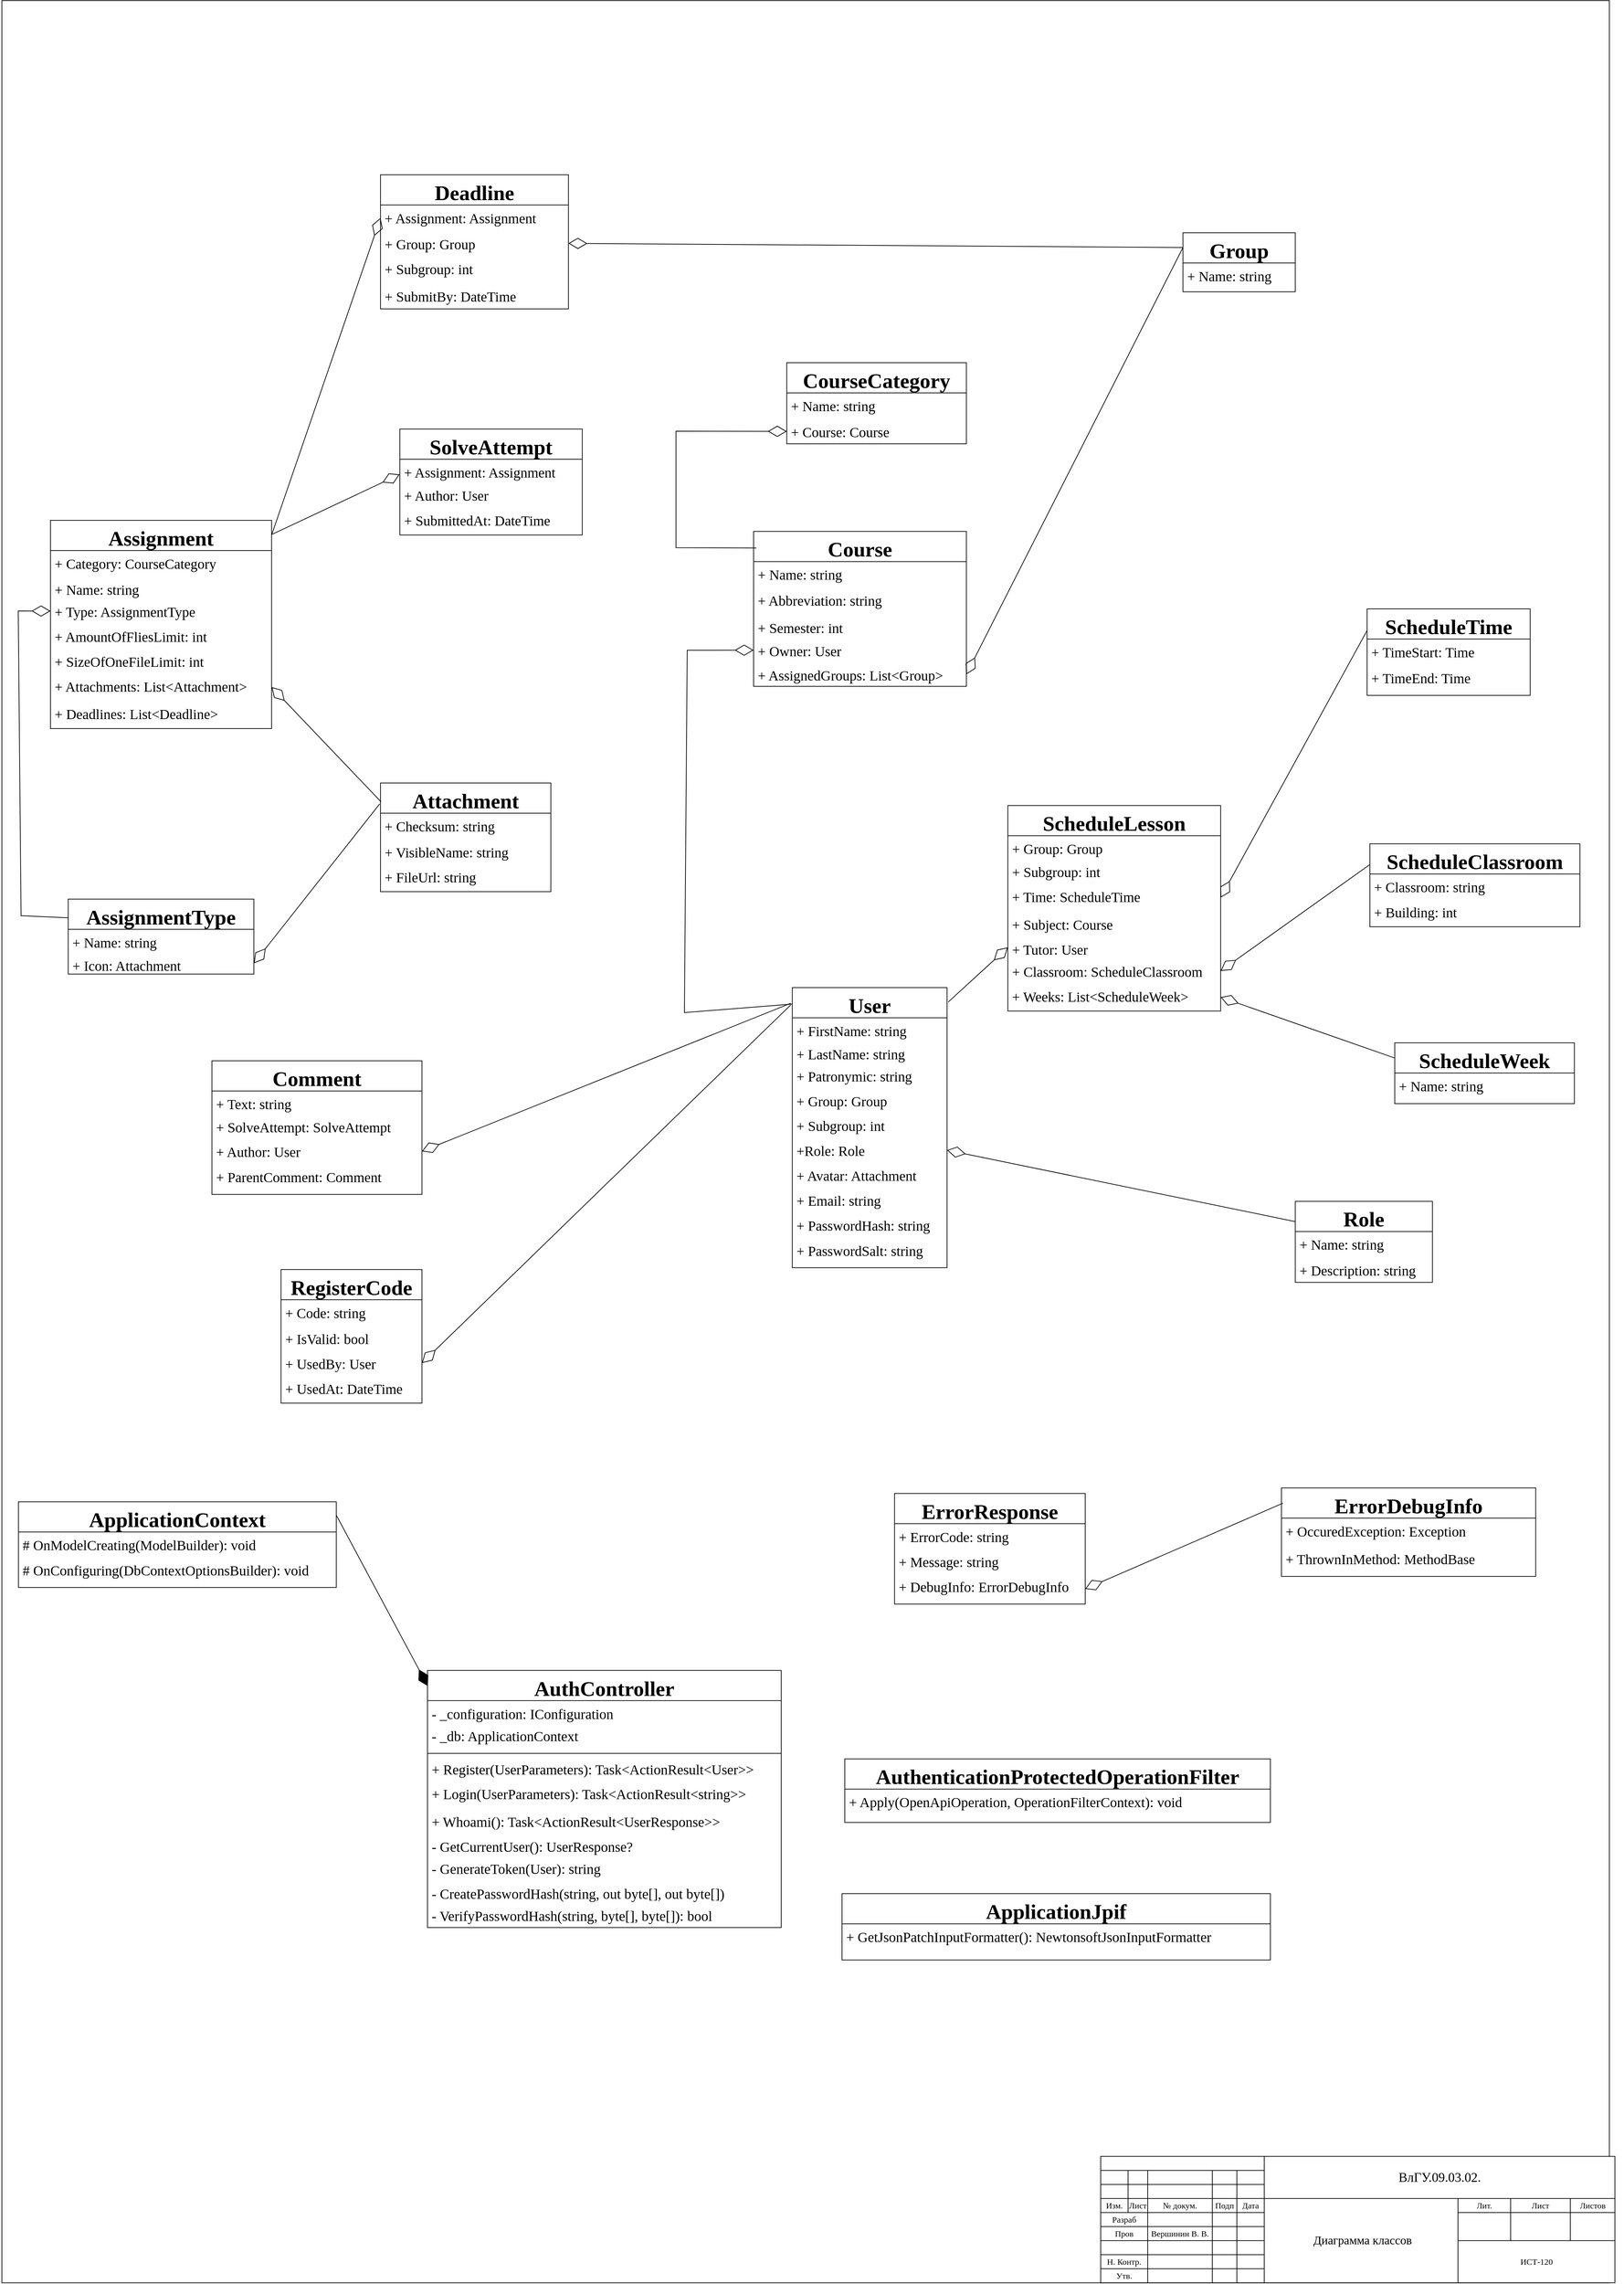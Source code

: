 <mxfile version="20.3.0" type="github">
  <diagram id="R2lEEEUBdFMjLlhIrx00" name="Page-1">
    <mxGraphModel dx="3555" dy="1965" grid="1" gridSize="3.937" guides="1" tooltips="1" connect="1" arrows="1" fold="1" page="1" pageScale="1" pageWidth="2339" pageHeight="3300" math="0" shadow="0" extFonts="Permanent Marker^https://fonts.googleapis.com/css?family=Permanent+Marker">
      <root>
        <mxCell id="0" />
        <mxCell id="1" parent="0" />
        <mxCell id="hRsAympE7n8ipThZUoXn-5" value="" style="group" parent="1" vertex="1" connectable="0">
          <mxGeometry x="39.37" y="11.81" width="2290.006" height="3250.028" as="geometry" />
        </mxCell>
        <mxCell id="Re88ZT5anFD6ZDDiWKG8-269" value="" style="group" parent="hRsAympE7n8ipThZUoXn-5" vertex="1" connectable="0">
          <mxGeometry x="-11.81" width="2290.001" height="3250" as="geometry" />
        </mxCell>
        <mxCell id="bOlvTl43doBLw3R69mOg-1" value="" style="rounded=0;whiteSpace=wrap;html=1;fillColor=none;" parent="Re88ZT5anFD6ZDDiWKG8-269" vertex="1">
          <mxGeometry x="-7.88" width="2290" height="3250" as="geometry" />
        </mxCell>
        <mxCell id="Re88ZT5anFD6ZDDiWKG8-87" value="" style="shape=table;html=1;whiteSpace=wrap;startSize=0;container=1;collapsible=0;childLayout=tableLayout;sketch=0;" parent="Re88ZT5anFD6ZDDiWKG8-269" vertex="1">
          <mxGeometry x="1557.45" y="3070" width="732.551" height="180" as="geometry" />
        </mxCell>
        <mxCell id="Re88ZT5anFD6ZDDiWKG8-88" value="" style="shape=tableRow;horizontal=0;startSize=0;swimlaneHead=0;swimlaneBody=0;top=0;left=0;bottom=0;right=0;collapsible=0;dropTarget=0;fillColor=none;points=[[0,0.5],[1,0.5]];portConstraint=eastwest;dashed=1;sketch=0;" parent="Re88ZT5anFD6ZDDiWKG8-87" vertex="1">
          <mxGeometry width="732.551" height="20" as="geometry" />
        </mxCell>
        <mxCell id="Re88ZT5anFD6ZDDiWKG8-89" value="" style="shape=partialRectangle;html=1;whiteSpace=wrap;connectable=0;fillColor=none;top=0;left=0;bottom=0;right=0;overflow=hidden;dashed=1;sketch=0;rowspan=1;colspan=6;" parent="Re88ZT5anFD6ZDDiWKG8-88" vertex="1">
          <mxGeometry width="233" height="20" as="geometry">
            <mxRectangle width="39" height="20" as="alternateBounds" />
          </mxGeometry>
        </mxCell>
        <mxCell id="Re88ZT5anFD6ZDDiWKG8-90" value="" style="shape=partialRectangle;html=1;whiteSpace=wrap;connectable=0;fillColor=none;top=0;left=0;bottom=0;right=0;overflow=hidden;dashed=1;sketch=0;" parent="Re88ZT5anFD6ZDDiWKG8-88" vertex="1" visible="0">
          <mxGeometry x="39" width="28" height="20" as="geometry">
            <mxRectangle width="28" height="20" as="alternateBounds" />
          </mxGeometry>
        </mxCell>
        <mxCell id="Re88ZT5anFD6ZDDiWKG8-91" value="" style="shape=partialRectangle;html=1;whiteSpace=wrap;connectable=0;fillColor=none;top=0;left=0;bottom=0;right=0;overflow=hidden;dashed=1;sketch=0;" parent="Re88ZT5anFD6ZDDiWKG8-88" vertex="1" visible="0">
          <mxGeometry x="67" width="52" height="20" as="geometry">
            <mxRectangle width="52" height="20" as="alternateBounds" />
          </mxGeometry>
        </mxCell>
        <mxCell id="Re88ZT5anFD6ZDDiWKG8-100" style="shape=partialRectangle;html=1;whiteSpace=wrap;connectable=0;fillColor=none;top=0;left=0;bottom=0;right=0;overflow=hidden;dashed=1;sketch=0;" parent="Re88ZT5anFD6ZDDiWKG8-88" vertex="1" visible="0">
          <mxGeometry x="119" width="40" height="20" as="geometry">
            <mxRectangle width="40" height="20" as="alternateBounds" />
          </mxGeometry>
        </mxCell>
        <mxCell id="Re88ZT5anFD6ZDDiWKG8-103" style="shape=partialRectangle;html=1;whiteSpace=wrap;connectable=0;fillColor=none;top=0;left=0;bottom=0;right=0;overflow=hidden;dashed=1;sketch=0;" parent="Re88ZT5anFD6ZDDiWKG8-88" vertex="1" visible="0">
          <mxGeometry x="159" width="35" height="20" as="geometry">
            <mxRectangle width="35" height="20" as="alternateBounds" />
          </mxGeometry>
        </mxCell>
        <mxCell id="Re88ZT5anFD6ZDDiWKG8-106" style="shape=partialRectangle;html=1;whiteSpace=wrap;connectable=0;fillColor=none;top=0;left=0;bottom=0;right=0;overflow=hidden;dashed=1;sketch=0;" parent="Re88ZT5anFD6ZDDiWKG8-88" vertex="1" visible="0">
          <mxGeometry x="194" width="39" height="20" as="geometry">
            <mxRectangle width="39" height="20" as="alternateBounds" />
          </mxGeometry>
        </mxCell>
        <mxCell id="Re88ZT5anFD6ZDDiWKG8-112" value="&lt;span style=&quot;font-family: &amp;quot;times new roman&amp;quot;, serif; font-size: 18.667px;&quot;&gt;ВлГУ.09.03.02.&lt;/span&gt;" style="shape=partialRectangle;html=1;whiteSpace=wrap;connectable=0;fillColor=none;top=0;left=0;bottom=0;right=0;overflow=hidden;dashed=1;sketch=0;rowspan=3;colspan=12;" parent="Re88ZT5anFD6ZDDiWKG8-88" vertex="1">
          <mxGeometry x="233" width="500" height="60" as="geometry">
            <mxRectangle width="50" height="20" as="alternateBounds" />
          </mxGeometry>
        </mxCell>
        <mxCell id="Re88ZT5anFD6ZDDiWKG8-133" style="shape=partialRectangle;html=1;whiteSpace=wrap;connectable=0;fillColor=none;top=0;left=0;bottom=0;right=0;overflow=hidden;dashed=1;sketch=0;" parent="Re88ZT5anFD6ZDDiWKG8-88" vertex="1" visible="0">
          <mxGeometry x="283" width="39" height="20" as="geometry">
            <mxRectangle width="39" height="20" as="alternateBounds" />
          </mxGeometry>
        </mxCell>
        <mxCell id="Re88ZT5anFD6ZDDiWKG8-136" style="shape=partialRectangle;html=1;whiteSpace=wrap;connectable=0;fillColor=none;top=0;left=0;bottom=0;right=0;overflow=hidden;dashed=1;sketch=0;" parent="Re88ZT5anFD6ZDDiWKG8-88" vertex="1" visible="0">
          <mxGeometry x="322" width="40" height="20" as="geometry">
            <mxRectangle width="40" height="20" as="alternateBounds" />
          </mxGeometry>
        </mxCell>
        <mxCell id="Re88ZT5anFD6ZDDiWKG8-139" style="shape=partialRectangle;html=1;whiteSpace=wrap;connectable=0;fillColor=none;top=0;left=0;bottom=0;right=0;overflow=hidden;dashed=1;sketch=0;" parent="Re88ZT5anFD6ZDDiWKG8-88" vertex="1" visible="0">
          <mxGeometry x="362" width="39" height="20" as="geometry">
            <mxRectangle width="39" height="20" as="alternateBounds" />
          </mxGeometry>
        </mxCell>
        <mxCell id="Re88ZT5anFD6ZDDiWKG8-142" style="shape=partialRectangle;html=1;whiteSpace=wrap;connectable=0;fillColor=none;top=0;left=0;bottom=0;right=0;overflow=hidden;dashed=1;sketch=0;" parent="Re88ZT5anFD6ZDDiWKG8-88" vertex="1" visible="0">
          <mxGeometry x="401" width="40" height="20" as="geometry">
            <mxRectangle width="40" height="20" as="alternateBounds" />
          </mxGeometry>
        </mxCell>
        <mxCell id="Re88ZT5anFD6ZDDiWKG8-145" style="shape=partialRectangle;html=1;whiteSpace=wrap;connectable=0;fillColor=none;top=0;left=0;bottom=0;right=0;overflow=hidden;dashed=1;sketch=0;" parent="Re88ZT5anFD6ZDDiWKG8-88" vertex="1" visible="0">
          <mxGeometry x="441" width="39" height="20" as="geometry">
            <mxRectangle width="39" height="20" as="alternateBounds" />
          </mxGeometry>
        </mxCell>
        <mxCell id="Re88ZT5anFD6ZDDiWKG8-115" style="shape=partialRectangle;html=1;whiteSpace=wrap;connectable=0;fillColor=none;top=0;left=0;bottom=0;right=0;overflow=hidden;dashed=1;sketch=0;" parent="Re88ZT5anFD6ZDDiWKG8-88" vertex="1" visible="0">
          <mxGeometry x="480" width="29" height="20" as="geometry">
            <mxRectangle width="29" height="20" as="alternateBounds" />
          </mxGeometry>
        </mxCell>
        <mxCell id="Re88ZT5anFD6ZDDiWKG8-130" style="shape=partialRectangle;html=1;whiteSpace=wrap;connectable=0;fillColor=none;top=0;left=0;bottom=0;right=0;overflow=hidden;dashed=1;sketch=0;" parent="Re88ZT5anFD6ZDDiWKG8-88" vertex="1" visible="0">
          <mxGeometry x="509" width="75" height="20" as="geometry">
            <mxRectangle width="75" height="20" as="alternateBounds" />
          </mxGeometry>
        </mxCell>
        <mxCell id="Re88ZT5anFD6ZDDiWKG8-127" style="shape=partialRectangle;html=1;whiteSpace=wrap;connectable=0;fillColor=none;top=0;left=0;bottom=0;right=0;overflow=hidden;dashed=1;sketch=0;" parent="Re88ZT5anFD6ZDDiWKG8-88" vertex="1" visible="0">
          <mxGeometry x="584" width="85" height="20" as="geometry">
            <mxRectangle width="85" height="20" as="alternateBounds" />
          </mxGeometry>
        </mxCell>
        <mxCell id="Re88ZT5anFD6ZDDiWKG8-124" style="shape=partialRectangle;html=1;whiteSpace=wrap;connectable=0;fillColor=none;top=0;left=0;bottom=0;right=0;overflow=hidden;dashed=1;sketch=0;" parent="Re88ZT5anFD6ZDDiWKG8-88" vertex="1" visible="0">
          <mxGeometry x="669" width="64" height="20" as="geometry">
            <mxRectangle width="64" height="20" as="alternateBounds" />
          </mxGeometry>
        </mxCell>
        <mxCell id="Re88ZT5anFD6ZDDiWKG8-92" value="" style="shape=tableRow;horizontal=0;startSize=0;swimlaneHead=0;swimlaneBody=0;top=0;left=0;bottom=0;right=0;collapsible=0;dropTarget=0;fillColor=none;points=[[0,0.5],[1,0.5]];portConstraint=eastwest;dashed=1;sketch=0;" parent="Re88ZT5anFD6ZDDiWKG8-87" vertex="1">
          <mxGeometry y="20" width="732.551" height="20" as="geometry" />
        </mxCell>
        <mxCell id="Re88ZT5anFD6ZDDiWKG8-93" value="" style="shape=partialRectangle;html=1;whiteSpace=wrap;connectable=0;fillColor=none;top=0;left=0;bottom=0;right=0;overflow=hidden;dashed=1;sketch=0;" parent="Re88ZT5anFD6ZDDiWKG8-92" vertex="1">
          <mxGeometry width="39" height="20" as="geometry">
            <mxRectangle width="39" height="20" as="alternateBounds" />
          </mxGeometry>
        </mxCell>
        <mxCell id="Re88ZT5anFD6ZDDiWKG8-94" value="" style="shape=partialRectangle;html=1;whiteSpace=wrap;connectable=0;fillColor=none;top=0;left=0;bottom=0;right=0;overflow=hidden;dashed=1;sketch=0;" parent="Re88ZT5anFD6ZDDiWKG8-92" vertex="1">
          <mxGeometry x="39" width="28" height="20" as="geometry">
            <mxRectangle width="28" height="20" as="alternateBounds" />
          </mxGeometry>
        </mxCell>
        <mxCell id="Re88ZT5anFD6ZDDiWKG8-95" value="" style="shape=partialRectangle;html=1;whiteSpace=wrap;connectable=0;fillColor=none;top=0;left=0;bottom=0;right=0;overflow=hidden;dashed=1;sketch=0;rowspan=1;colspan=2;" parent="Re88ZT5anFD6ZDDiWKG8-92" vertex="1">
          <mxGeometry x="67" width="92" height="20" as="geometry">
            <mxRectangle width="52" height="20" as="alternateBounds" />
          </mxGeometry>
        </mxCell>
        <mxCell id="Re88ZT5anFD6ZDDiWKG8-101" style="shape=partialRectangle;html=1;whiteSpace=wrap;connectable=0;fillColor=none;top=0;left=0;bottom=0;right=0;overflow=hidden;dashed=1;sketch=0;" parent="Re88ZT5anFD6ZDDiWKG8-92" vertex="1" visible="0">
          <mxGeometry x="119" width="40" height="20" as="geometry">
            <mxRectangle width="40" height="20" as="alternateBounds" />
          </mxGeometry>
        </mxCell>
        <mxCell id="Re88ZT5anFD6ZDDiWKG8-104" style="shape=partialRectangle;html=1;whiteSpace=wrap;connectable=0;fillColor=none;top=0;left=0;bottom=0;right=0;overflow=hidden;dashed=1;sketch=0;" parent="Re88ZT5anFD6ZDDiWKG8-92" vertex="1">
          <mxGeometry x="159" width="35" height="20" as="geometry">
            <mxRectangle width="35" height="20" as="alternateBounds" />
          </mxGeometry>
        </mxCell>
        <mxCell id="Re88ZT5anFD6ZDDiWKG8-107" style="shape=partialRectangle;html=1;whiteSpace=wrap;connectable=0;fillColor=none;top=0;left=0;bottom=0;right=0;overflow=hidden;dashed=1;sketch=0;" parent="Re88ZT5anFD6ZDDiWKG8-92" vertex="1">
          <mxGeometry x="194" width="39" height="20" as="geometry">
            <mxRectangle width="39" height="20" as="alternateBounds" />
          </mxGeometry>
        </mxCell>
        <mxCell id="Re88ZT5anFD6ZDDiWKG8-113" style="shape=partialRectangle;html=1;whiteSpace=wrap;connectable=0;fillColor=none;top=0;left=0;bottom=0;right=0;overflow=hidden;dashed=1;sketch=0;" parent="Re88ZT5anFD6ZDDiWKG8-92" vertex="1" visible="0">
          <mxGeometry x="233" width="50" height="20" as="geometry">
            <mxRectangle width="50" height="20" as="alternateBounds" />
          </mxGeometry>
        </mxCell>
        <mxCell id="Re88ZT5anFD6ZDDiWKG8-134" style="shape=partialRectangle;html=1;whiteSpace=wrap;connectable=0;fillColor=none;top=0;left=0;bottom=0;right=0;overflow=hidden;dashed=1;sketch=0;" parent="Re88ZT5anFD6ZDDiWKG8-92" vertex="1" visible="0">
          <mxGeometry x="283" width="39" height="20" as="geometry">
            <mxRectangle width="39" height="20" as="alternateBounds" />
          </mxGeometry>
        </mxCell>
        <mxCell id="Re88ZT5anFD6ZDDiWKG8-137" style="shape=partialRectangle;html=1;whiteSpace=wrap;connectable=0;fillColor=none;top=0;left=0;bottom=0;right=0;overflow=hidden;dashed=1;sketch=0;" parent="Re88ZT5anFD6ZDDiWKG8-92" vertex="1" visible="0">
          <mxGeometry x="322" width="40" height="20" as="geometry">
            <mxRectangle width="40" height="20" as="alternateBounds" />
          </mxGeometry>
        </mxCell>
        <mxCell id="Re88ZT5anFD6ZDDiWKG8-140" style="shape=partialRectangle;html=1;whiteSpace=wrap;connectable=0;fillColor=none;top=0;left=0;bottom=0;right=0;overflow=hidden;dashed=1;sketch=0;" parent="Re88ZT5anFD6ZDDiWKG8-92" vertex="1" visible="0">
          <mxGeometry x="362" width="39" height="20" as="geometry">
            <mxRectangle width="39" height="20" as="alternateBounds" />
          </mxGeometry>
        </mxCell>
        <mxCell id="Re88ZT5anFD6ZDDiWKG8-143" style="shape=partialRectangle;html=1;whiteSpace=wrap;connectable=0;fillColor=none;top=0;left=0;bottom=0;right=0;overflow=hidden;dashed=1;sketch=0;" parent="Re88ZT5anFD6ZDDiWKG8-92" vertex="1" visible="0">
          <mxGeometry x="401" width="40" height="20" as="geometry">
            <mxRectangle width="40" height="20" as="alternateBounds" />
          </mxGeometry>
        </mxCell>
        <mxCell id="Re88ZT5anFD6ZDDiWKG8-146" style="shape=partialRectangle;html=1;whiteSpace=wrap;connectable=0;fillColor=none;top=0;left=0;bottom=0;right=0;overflow=hidden;dashed=1;sketch=0;" parent="Re88ZT5anFD6ZDDiWKG8-92" vertex="1" visible="0">
          <mxGeometry x="441" width="39" height="20" as="geometry">
            <mxRectangle width="39" height="20" as="alternateBounds" />
          </mxGeometry>
        </mxCell>
        <mxCell id="Re88ZT5anFD6ZDDiWKG8-116" style="shape=partialRectangle;html=1;whiteSpace=wrap;connectable=0;fillColor=none;top=0;left=0;bottom=0;right=0;overflow=hidden;dashed=1;sketch=0;" parent="Re88ZT5anFD6ZDDiWKG8-92" vertex="1" visible="0">
          <mxGeometry x="480" width="29" height="20" as="geometry">
            <mxRectangle width="29" height="20" as="alternateBounds" />
          </mxGeometry>
        </mxCell>
        <mxCell id="Re88ZT5anFD6ZDDiWKG8-131" style="shape=partialRectangle;html=1;whiteSpace=wrap;connectable=0;fillColor=none;top=0;left=0;bottom=0;right=0;overflow=hidden;dashed=1;sketch=0;" parent="Re88ZT5anFD6ZDDiWKG8-92" vertex="1" visible="0">
          <mxGeometry x="509" width="75" height="20" as="geometry">
            <mxRectangle width="75" height="20" as="alternateBounds" />
          </mxGeometry>
        </mxCell>
        <mxCell id="Re88ZT5anFD6ZDDiWKG8-128" style="shape=partialRectangle;html=1;whiteSpace=wrap;connectable=0;fillColor=none;top=0;left=0;bottom=0;right=0;overflow=hidden;dashed=1;sketch=0;" parent="Re88ZT5anFD6ZDDiWKG8-92" vertex="1" visible="0">
          <mxGeometry x="584" width="85" height="20" as="geometry">
            <mxRectangle width="85" height="20" as="alternateBounds" />
          </mxGeometry>
        </mxCell>
        <mxCell id="Re88ZT5anFD6ZDDiWKG8-125" style="shape=partialRectangle;html=1;whiteSpace=wrap;connectable=0;fillColor=none;top=0;left=0;bottom=0;right=0;overflow=hidden;dashed=1;sketch=0;" parent="Re88ZT5anFD6ZDDiWKG8-92" vertex="1" visible="0">
          <mxGeometry x="669" width="64" height="20" as="geometry">
            <mxRectangle width="64" height="20" as="alternateBounds" />
          </mxGeometry>
        </mxCell>
        <mxCell id="Re88ZT5anFD6ZDDiWKG8-96" value="" style="shape=tableRow;horizontal=0;startSize=0;swimlaneHead=0;swimlaneBody=0;top=0;left=0;bottom=0;right=0;collapsible=0;dropTarget=0;fillColor=none;points=[[0,0.5],[1,0.5]];portConstraint=eastwest;dashed=1;sketch=0;" parent="Re88ZT5anFD6ZDDiWKG8-87" vertex="1">
          <mxGeometry y="40" width="732.551" height="20" as="geometry" />
        </mxCell>
        <mxCell id="Re88ZT5anFD6ZDDiWKG8-97" value="" style="shape=partialRectangle;html=1;whiteSpace=wrap;connectable=0;fillColor=none;top=0;left=0;bottom=0;right=0;overflow=hidden;dashed=1;sketch=0;" parent="Re88ZT5anFD6ZDDiWKG8-96" vertex="1">
          <mxGeometry width="39" height="20" as="geometry">
            <mxRectangle width="39" height="20" as="alternateBounds" />
          </mxGeometry>
        </mxCell>
        <mxCell id="Re88ZT5anFD6ZDDiWKG8-98" value="" style="shape=partialRectangle;html=1;whiteSpace=wrap;connectable=0;fillColor=none;top=0;left=0;bottom=0;right=0;overflow=hidden;dashed=1;sketch=0;" parent="Re88ZT5anFD6ZDDiWKG8-96" vertex="1">
          <mxGeometry x="39" width="28" height="20" as="geometry">
            <mxRectangle width="28" height="20" as="alternateBounds" />
          </mxGeometry>
        </mxCell>
        <mxCell id="Re88ZT5anFD6ZDDiWKG8-99" value="" style="shape=partialRectangle;html=1;whiteSpace=wrap;connectable=0;fillColor=none;top=0;left=0;bottom=0;right=0;overflow=hidden;pointerEvents=1;dashed=1;sketch=0;rowspan=1;colspan=2;" parent="Re88ZT5anFD6ZDDiWKG8-96" vertex="1">
          <mxGeometry x="67" width="92" height="20" as="geometry">
            <mxRectangle width="52" height="20" as="alternateBounds" />
          </mxGeometry>
        </mxCell>
        <mxCell id="Re88ZT5anFD6ZDDiWKG8-102" style="shape=partialRectangle;html=1;whiteSpace=wrap;connectable=0;fillColor=none;top=0;left=0;bottom=0;right=0;overflow=hidden;pointerEvents=1;dashed=1;sketch=0;" parent="Re88ZT5anFD6ZDDiWKG8-96" vertex="1" visible="0">
          <mxGeometry x="119" width="40" height="20" as="geometry">
            <mxRectangle width="40" height="20" as="alternateBounds" />
          </mxGeometry>
        </mxCell>
        <mxCell id="Re88ZT5anFD6ZDDiWKG8-105" style="shape=partialRectangle;html=1;whiteSpace=wrap;connectable=0;fillColor=none;top=0;left=0;bottom=0;right=0;overflow=hidden;pointerEvents=1;dashed=1;sketch=0;" parent="Re88ZT5anFD6ZDDiWKG8-96" vertex="1">
          <mxGeometry x="159" width="35" height="20" as="geometry">
            <mxRectangle width="35" height="20" as="alternateBounds" />
          </mxGeometry>
        </mxCell>
        <mxCell id="Re88ZT5anFD6ZDDiWKG8-108" style="shape=partialRectangle;html=1;whiteSpace=wrap;connectable=0;fillColor=none;top=0;left=0;bottom=0;right=0;overflow=hidden;pointerEvents=1;dashed=1;sketch=0;" parent="Re88ZT5anFD6ZDDiWKG8-96" vertex="1">
          <mxGeometry x="194" width="39" height="20" as="geometry">
            <mxRectangle width="39" height="20" as="alternateBounds" />
          </mxGeometry>
        </mxCell>
        <mxCell id="Re88ZT5anFD6ZDDiWKG8-114" style="shape=partialRectangle;html=1;whiteSpace=wrap;connectable=0;fillColor=none;top=0;left=0;bottom=0;right=0;overflow=hidden;pointerEvents=1;dashed=1;sketch=0;" parent="Re88ZT5anFD6ZDDiWKG8-96" vertex="1" visible="0">
          <mxGeometry x="233" width="50" height="20" as="geometry">
            <mxRectangle width="50" height="20" as="alternateBounds" />
          </mxGeometry>
        </mxCell>
        <mxCell id="Re88ZT5anFD6ZDDiWKG8-135" style="shape=partialRectangle;html=1;whiteSpace=wrap;connectable=0;fillColor=none;top=0;left=0;bottom=0;right=0;overflow=hidden;pointerEvents=1;dashed=1;sketch=0;" parent="Re88ZT5anFD6ZDDiWKG8-96" vertex="1" visible="0">
          <mxGeometry x="283" width="39" height="20" as="geometry">
            <mxRectangle width="39" height="20" as="alternateBounds" />
          </mxGeometry>
        </mxCell>
        <mxCell id="Re88ZT5anFD6ZDDiWKG8-138" style="shape=partialRectangle;html=1;whiteSpace=wrap;connectable=0;fillColor=none;top=0;left=0;bottom=0;right=0;overflow=hidden;pointerEvents=1;dashed=1;sketch=0;" parent="Re88ZT5anFD6ZDDiWKG8-96" vertex="1" visible="0">
          <mxGeometry x="322" width="40" height="20" as="geometry">
            <mxRectangle width="40" height="20" as="alternateBounds" />
          </mxGeometry>
        </mxCell>
        <mxCell id="Re88ZT5anFD6ZDDiWKG8-141" style="shape=partialRectangle;html=1;whiteSpace=wrap;connectable=0;fillColor=none;top=0;left=0;bottom=0;right=0;overflow=hidden;pointerEvents=1;dashed=1;sketch=0;" parent="Re88ZT5anFD6ZDDiWKG8-96" vertex="1" visible="0">
          <mxGeometry x="362" width="39" height="20" as="geometry">
            <mxRectangle width="39" height="20" as="alternateBounds" />
          </mxGeometry>
        </mxCell>
        <mxCell id="Re88ZT5anFD6ZDDiWKG8-144" style="shape=partialRectangle;html=1;whiteSpace=wrap;connectable=0;fillColor=none;top=0;left=0;bottom=0;right=0;overflow=hidden;pointerEvents=1;dashed=1;sketch=0;" parent="Re88ZT5anFD6ZDDiWKG8-96" vertex="1" visible="0">
          <mxGeometry x="401" width="40" height="20" as="geometry">
            <mxRectangle width="40" height="20" as="alternateBounds" />
          </mxGeometry>
        </mxCell>
        <mxCell id="Re88ZT5anFD6ZDDiWKG8-147" style="shape=partialRectangle;html=1;whiteSpace=wrap;connectable=0;fillColor=none;top=0;left=0;bottom=0;right=0;overflow=hidden;pointerEvents=1;dashed=1;sketch=0;" parent="Re88ZT5anFD6ZDDiWKG8-96" vertex="1" visible="0">
          <mxGeometry x="441" width="39" height="20" as="geometry">
            <mxRectangle width="39" height="20" as="alternateBounds" />
          </mxGeometry>
        </mxCell>
        <mxCell id="Re88ZT5anFD6ZDDiWKG8-117" style="shape=partialRectangle;html=1;whiteSpace=wrap;connectable=0;fillColor=none;top=0;left=0;bottom=0;right=0;overflow=hidden;pointerEvents=1;dashed=1;sketch=0;" parent="Re88ZT5anFD6ZDDiWKG8-96" vertex="1" visible="0">
          <mxGeometry x="480" width="29" height="20" as="geometry">
            <mxRectangle width="29" height="20" as="alternateBounds" />
          </mxGeometry>
        </mxCell>
        <mxCell id="Re88ZT5anFD6ZDDiWKG8-132" style="shape=partialRectangle;html=1;whiteSpace=wrap;connectable=0;fillColor=none;top=0;left=0;bottom=0;right=0;overflow=hidden;pointerEvents=1;dashed=1;sketch=0;" parent="Re88ZT5anFD6ZDDiWKG8-96" vertex="1" visible="0">
          <mxGeometry x="509" width="75" height="20" as="geometry">
            <mxRectangle width="75" height="20" as="alternateBounds" />
          </mxGeometry>
        </mxCell>
        <mxCell id="Re88ZT5anFD6ZDDiWKG8-129" style="shape=partialRectangle;html=1;whiteSpace=wrap;connectable=0;fillColor=none;top=0;left=0;bottom=0;right=0;overflow=hidden;pointerEvents=1;dashed=1;sketch=0;" parent="Re88ZT5anFD6ZDDiWKG8-96" vertex="1" visible="0">
          <mxGeometry x="584" width="85" height="20" as="geometry">
            <mxRectangle width="85" height="20" as="alternateBounds" />
          </mxGeometry>
        </mxCell>
        <mxCell id="Re88ZT5anFD6ZDDiWKG8-126" style="shape=partialRectangle;html=1;whiteSpace=wrap;connectable=0;fillColor=none;top=0;left=0;bottom=0;right=0;overflow=hidden;pointerEvents=1;dashed=1;sketch=0;" parent="Re88ZT5anFD6ZDDiWKG8-96" vertex="1" visible="0">
          <mxGeometry x="669" width="64" height="20" as="geometry">
            <mxRectangle width="64" height="20" as="alternateBounds" />
          </mxGeometry>
        </mxCell>
        <mxCell id="Re88ZT5anFD6ZDDiWKG8-248" style="shape=tableRow;horizontal=0;startSize=0;swimlaneHead=0;swimlaneBody=0;top=0;left=0;bottom=0;right=0;collapsible=0;dropTarget=0;fillColor=none;points=[[0,0.5],[1,0.5]];portConstraint=eastwest;dashed=1;sketch=0;" parent="Re88ZT5anFD6ZDDiWKG8-87" vertex="1">
          <mxGeometry y="60" width="732.551" height="20" as="geometry" />
        </mxCell>
        <mxCell id="Re88ZT5anFD6ZDDiWKG8-249" value="&lt;font face=&quot;Times New Roman&quot;&gt;Изм.&lt;/font&gt;" style="shape=partialRectangle;html=1;whiteSpace=wrap;connectable=0;fillColor=none;top=0;left=0;bottom=0;right=0;overflow=hidden;dashed=1;sketch=0;" parent="Re88ZT5anFD6ZDDiWKG8-248" vertex="1">
          <mxGeometry width="39" height="20" as="geometry">
            <mxRectangle width="39" height="20" as="alternateBounds" />
          </mxGeometry>
        </mxCell>
        <mxCell id="Re88ZT5anFD6ZDDiWKG8-250" value="&lt;font face=&quot;Times New Roman&quot;&gt;Лист&lt;/font&gt;" style="shape=partialRectangle;html=1;whiteSpace=wrap;connectable=0;fillColor=none;top=0;left=0;bottom=0;right=0;overflow=hidden;dashed=1;sketch=0;" parent="Re88ZT5anFD6ZDDiWKG8-248" vertex="1">
          <mxGeometry x="39" width="28" height="20" as="geometry">
            <mxRectangle width="28" height="20" as="alternateBounds" />
          </mxGeometry>
        </mxCell>
        <mxCell id="Re88ZT5anFD6ZDDiWKG8-251" value="&lt;font face=&quot;Times New Roman&quot;&gt;№ докум.&lt;/font&gt;" style="shape=partialRectangle;html=1;whiteSpace=wrap;connectable=0;fillColor=none;top=0;left=0;bottom=0;right=0;overflow=hidden;pointerEvents=1;dashed=1;sketch=0;rowspan=1;colspan=2;" parent="Re88ZT5anFD6ZDDiWKG8-248" vertex="1">
          <mxGeometry x="67" width="92" height="20" as="geometry">
            <mxRectangle width="52" height="20" as="alternateBounds" />
          </mxGeometry>
        </mxCell>
        <mxCell id="Re88ZT5anFD6ZDDiWKG8-252" style="shape=partialRectangle;html=1;whiteSpace=wrap;connectable=0;fillColor=none;top=0;left=0;bottom=0;right=0;overflow=hidden;pointerEvents=1;dashed=1;sketch=0;" parent="Re88ZT5anFD6ZDDiWKG8-248" vertex="1" visible="0">
          <mxGeometry x="119" width="40" height="20" as="geometry">
            <mxRectangle width="40" height="20" as="alternateBounds" />
          </mxGeometry>
        </mxCell>
        <mxCell id="Re88ZT5anFD6ZDDiWKG8-253" value="&lt;font face=&quot;Times New Roman&quot;&gt;Подп&lt;/font&gt;" style="shape=partialRectangle;html=1;whiteSpace=wrap;connectable=0;fillColor=none;top=0;left=0;bottom=0;right=0;overflow=hidden;pointerEvents=1;dashed=1;sketch=0;" parent="Re88ZT5anFD6ZDDiWKG8-248" vertex="1">
          <mxGeometry x="159" width="35" height="20" as="geometry">
            <mxRectangle width="35" height="20" as="alternateBounds" />
          </mxGeometry>
        </mxCell>
        <mxCell id="Re88ZT5anFD6ZDDiWKG8-254" value="&lt;font face=&quot;Times New Roman&quot;&gt;Дата&lt;/font&gt;" style="shape=partialRectangle;html=1;whiteSpace=wrap;connectable=0;fillColor=none;top=0;left=0;bottom=0;right=0;overflow=hidden;pointerEvents=1;dashed=1;sketch=0;" parent="Re88ZT5anFD6ZDDiWKG8-248" vertex="1">
          <mxGeometry x="194" width="39" height="20" as="geometry">
            <mxRectangle width="39" height="20" as="alternateBounds" />
          </mxGeometry>
        </mxCell>
        <mxCell id="Re88ZT5anFD6ZDDiWKG8-256" value="&lt;span style=&quot;font-family: &amp;quot;Times New Roman&amp;quot;; font-size: 17px;&quot;&gt;&amp;nbsp;Диаграмма классов&lt;/span&gt;" style="shape=partialRectangle;html=1;whiteSpace=wrap;connectable=0;fillColor=none;top=0;left=0;bottom=0;right=0;overflow=hidden;pointerEvents=1;dashed=1;sketch=0;rowspan=6;colspan=7;" parent="Re88ZT5anFD6ZDDiWKG8-248" vertex="1">
          <mxGeometry x="233" width="276" height="120" as="geometry">
            <mxRectangle width="50" height="20" as="alternateBounds" />
          </mxGeometry>
        </mxCell>
        <mxCell id="Re88ZT5anFD6ZDDiWKG8-257" style="shape=partialRectangle;html=1;whiteSpace=wrap;connectable=0;fillColor=none;top=0;left=0;bottom=0;right=0;overflow=hidden;pointerEvents=1;dashed=1;sketch=0;" parent="Re88ZT5anFD6ZDDiWKG8-248" vertex="1" visible="0">
          <mxGeometry x="283" width="39" height="20" as="geometry">
            <mxRectangle width="39" height="20" as="alternateBounds" />
          </mxGeometry>
        </mxCell>
        <mxCell id="Re88ZT5anFD6ZDDiWKG8-258" style="shape=partialRectangle;html=1;whiteSpace=wrap;connectable=0;fillColor=none;top=0;left=0;bottom=0;right=0;overflow=hidden;pointerEvents=1;dashed=1;sketch=0;" parent="Re88ZT5anFD6ZDDiWKG8-248" vertex="1" visible="0">
          <mxGeometry x="322" width="40" height="20" as="geometry">
            <mxRectangle width="40" height="20" as="alternateBounds" />
          </mxGeometry>
        </mxCell>
        <mxCell id="Re88ZT5anFD6ZDDiWKG8-259" style="shape=partialRectangle;html=1;whiteSpace=wrap;connectable=0;fillColor=none;top=0;left=0;bottom=0;right=0;overflow=hidden;pointerEvents=1;dashed=1;sketch=0;" parent="Re88ZT5anFD6ZDDiWKG8-248" vertex="1" visible="0">
          <mxGeometry x="362" width="39" height="20" as="geometry">
            <mxRectangle width="39" height="20" as="alternateBounds" />
          </mxGeometry>
        </mxCell>
        <mxCell id="Re88ZT5anFD6ZDDiWKG8-260" style="shape=partialRectangle;html=1;whiteSpace=wrap;connectable=0;fillColor=none;top=0;left=0;bottom=0;right=0;overflow=hidden;pointerEvents=1;dashed=1;sketch=0;" parent="Re88ZT5anFD6ZDDiWKG8-248" vertex="1" visible="0">
          <mxGeometry x="401" width="40" height="20" as="geometry">
            <mxRectangle width="40" height="20" as="alternateBounds" />
          </mxGeometry>
        </mxCell>
        <mxCell id="Re88ZT5anFD6ZDDiWKG8-261" style="shape=partialRectangle;html=1;whiteSpace=wrap;connectable=0;fillColor=none;top=0;left=0;bottom=0;right=0;overflow=hidden;pointerEvents=1;dashed=1;sketch=0;" parent="Re88ZT5anFD6ZDDiWKG8-248" vertex="1" visible="0">
          <mxGeometry x="441" width="39" height="20" as="geometry">
            <mxRectangle width="39" height="20" as="alternateBounds" />
          </mxGeometry>
        </mxCell>
        <mxCell id="Re88ZT5anFD6ZDDiWKG8-262" style="shape=partialRectangle;html=1;whiteSpace=wrap;connectable=0;fillColor=none;top=0;left=0;bottom=0;right=0;overflow=hidden;pointerEvents=1;dashed=1;sketch=0;" parent="Re88ZT5anFD6ZDDiWKG8-248" vertex="1" visible="0">
          <mxGeometry x="480" width="29" height="20" as="geometry">
            <mxRectangle width="29" height="20" as="alternateBounds" />
          </mxGeometry>
        </mxCell>
        <mxCell id="Re88ZT5anFD6ZDDiWKG8-263" value="&lt;font face=&quot;Times New Roman&quot;&gt;Лит.&lt;/font&gt;" style="shape=partialRectangle;html=1;whiteSpace=wrap;connectable=0;fillColor=none;top=0;left=0;bottom=0;right=0;overflow=hidden;pointerEvents=1;dashed=1;sketch=0;" parent="Re88ZT5anFD6ZDDiWKG8-248" vertex="1">
          <mxGeometry x="509" width="75" height="20" as="geometry">
            <mxRectangle width="75" height="20" as="alternateBounds" />
          </mxGeometry>
        </mxCell>
        <mxCell id="Re88ZT5anFD6ZDDiWKG8-264" value="&lt;font face=&quot;Times New Roman&quot;&gt;Лист&lt;/font&gt;" style="shape=partialRectangle;html=1;whiteSpace=wrap;connectable=0;fillColor=none;top=0;left=0;bottom=0;right=0;overflow=hidden;pointerEvents=1;dashed=1;sketch=0;" parent="Re88ZT5anFD6ZDDiWKG8-248" vertex="1">
          <mxGeometry x="584" width="85" height="20" as="geometry">
            <mxRectangle width="85" height="20" as="alternateBounds" />
          </mxGeometry>
        </mxCell>
        <mxCell id="Re88ZT5anFD6ZDDiWKG8-265" value="&lt;font face=&quot;Times New Roman&quot;&gt;Листов&lt;/font&gt;" style="shape=partialRectangle;html=1;whiteSpace=wrap;connectable=0;fillColor=none;top=0;left=0;bottom=0;right=0;overflow=hidden;pointerEvents=1;dashed=1;sketch=0;" parent="Re88ZT5anFD6ZDDiWKG8-248" vertex="1">
          <mxGeometry x="669" width="64" height="20" as="geometry">
            <mxRectangle width="64" height="20" as="alternateBounds" />
          </mxGeometry>
        </mxCell>
        <mxCell id="Re88ZT5anFD6ZDDiWKG8-228" style="shape=tableRow;horizontal=0;startSize=0;swimlaneHead=0;swimlaneBody=0;top=0;left=0;bottom=0;right=0;collapsible=0;dropTarget=0;fillColor=none;points=[[0,0.5],[1,0.5]];portConstraint=eastwest;dashed=1;sketch=0;" parent="Re88ZT5anFD6ZDDiWKG8-87" vertex="1">
          <mxGeometry y="80" width="732.551" height="20" as="geometry" />
        </mxCell>
        <mxCell id="Re88ZT5anFD6ZDDiWKG8-229" value="&lt;font face=&quot;Times New Roman&quot;&gt;Разраб&lt;/font&gt;" style="shape=partialRectangle;html=1;whiteSpace=wrap;connectable=0;fillColor=none;top=0;left=0;bottom=0;right=0;overflow=hidden;dashed=1;sketch=0;rowspan=1;colspan=2;" parent="Re88ZT5anFD6ZDDiWKG8-228" vertex="1">
          <mxGeometry width="67" height="20" as="geometry">
            <mxRectangle width="39" height="20" as="alternateBounds" />
          </mxGeometry>
        </mxCell>
        <mxCell id="Re88ZT5anFD6ZDDiWKG8-230" style="shape=partialRectangle;html=1;whiteSpace=wrap;connectable=0;fillColor=none;top=0;left=0;bottom=0;right=0;overflow=hidden;dashed=1;sketch=0;" parent="Re88ZT5anFD6ZDDiWKG8-228" vertex="1" visible="0">
          <mxGeometry x="39" width="28" height="20" as="geometry">
            <mxRectangle width="28" height="20" as="alternateBounds" />
          </mxGeometry>
        </mxCell>
        <mxCell id="Re88ZT5anFD6ZDDiWKG8-231" value="" style="shape=partialRectangle;html=1;whiteSpace=wrap;connectable=0;fillColor=none;top=0;left=0;bottom=0;right=0;overflow=hidden;pointerEvents=1;dashed=1;sketch=0;rowspan=1;colspan=2;" parent="Re88ZT5anFD6ZDDiWKG8-228" vertex="1">
          <mxGeometry x="67" width="92" height="20" as="geometry">
            <mxRectangle width="52" height="20" as="alternateBounds" />
          </mxGeometry>
        </mxCell>
        <mxCell id="Re88ZT5anFD6ZDDiWKG8-232" style="shape=partialRectangle;html=1;whiteSpace=wrap;connectable=0;fillColor=none;top=0;left=0;bottom=0;right=0;overflow=hidden;pointerEvents=1;dashed=1;sketch=0;" parent="Re88ZT5anFD6ZDDiWKG8-228" vertex="1" visible="0">
          <mxGeometry x="119" width="40" height="20" as="geometry">
            <mxRectangle width="40" height="20" as="alternateBounds" />
          </mxGeometry>
        </mxCell>
        <mxCell id="Re88ZT5anFD6ZDDiWKG8-233" style="shape=partialRectangle;html=1;whiteSpace=wrap;connectable=0;fillColor=none;top=0;left=0;bottom=0;right=0;overflow=hidden;pointerEvents=1;dashed=1;sketch=0;" parent="Re88ZT5anFD6ZDDiWKG8-228" vertex="1">
          <mxGeometry x="159" width="35" height="20" as="geometry">
            <mxRectangle width="35" height="20" as="alternateBounds" />
          </mxGeometry>
        </mxCell>
        <mxCell id="Re88ZT5anFD6ZDDiWKG8-234" style="shape=partialRectangle;html=1;whiteSpace=wrap;connectable=0;fillColor=none;top=0;left=0;bottom=0;right=0;overflow=hidden;pointerEvents=1;dashed=1;sketch=0;" parent="Re88ZT5anFD6ZDDiWKG8-228" vertex="1">
          <mxGeometry x="194" width="39" height="20" as="geometry">
            <mxRectangle width="39" height="20" as="alternateBounds" />
          </mxGeometry>
        </mxCell>
        <mxCell id="Re88ZT5anFD6ZDDiWKG8-236" style="shape=partialRectangle;html=1;whiteSpace=wrap;connectable=0;fillColor=none;top=0;left=0;bottom=0;right=0;overflow=hidden;pointerEvents=1;dashed=1;sketch=0;" parent="Re88ZT5anFD6ZDDiWKG8-228" vertex="1" visible="0">
          <mxGeometry x="233" width="50" height="20" as="geometry">
            <mxRectangle width="50" height="20" as="alternateBounds" />
          </mxGeometry>
        </mxCell>
        <mxCell id="Re88ZT5anFD6ZDDiWKG8-237" style="shape=partialRectangle;html=1;whiteSpace=wrap;connectable=0;fillColor=none;top=0;left=0;bottom=0;right=0;overflow=hidden;pointerEvents=1;dashed=1;sketch=0;" parent="Re88ZT5anFD6ZDDiWKG8-228" vertex="1" visible="0">
          <mxGeometry x="283" width="39" height="20" as="geometry">
            <mxRectangle width="39" height="20" as="alternateBounds" />
          </mxGeometry>
        </mxCell>
        <mxCell id="Re88ZT5anFD6ZDDiWKG8-238" style="shape=partialRectangle;html=1;whiteSpace=wrap;connectable=0;fillColor=none;top=0;left=0;bottom=0;right=0;overflow=hidden;pointerEvents=1;dashed=1;sketch=0;" parent="Re88ZT5anFD6ZDDiWKG8-228" vertex="1" visible="0">
          <mxGeometry x="322" width="40" height="20" as="geometry">
            <mxRectangle width="40" height="20" as="alternateBounds" />
          </mxGeometry>
        </mxCell>
        <mxCell id="Re88ZT5anFD6ZDDiWKG8-239" style="shape=partialRectangle;html=1;whiteSpace=wrap;connectable=0;fillColor=none;top=0;left=0;bottom=0;right=0;overflow=hidden;pointerEvents=1;dashed=1;sketch=0;" parent="Re88ZT5anFD6ZDDiWKG8-228" vertex="1" visible="0">
          <mxGeometry x="362" width="39" height="20" as="geometry">
            <mxRectangle width="39" height="20" as="alternateBounds" />
          </mxGeometry>
        </mxCell>
        <mxCell id="Re88ZT5anFD6ZDDiWKG8-240" style="shape=partialRectangle;html=1;whiteSpace=wrap;connectable=0;fillColor=none;top=0;left=0;bottom=0;right=0;overflow=hidden;pointerEvents=1;dashed=1;sketch=0;" parent="Re88ZT5anFD6ZDDiWKG8-228" vertex="1" visible="0">
          <mxGeometry x="401" width="40" height="20" as="geometry">
            <mxRectangle width="40" height="20" as="alternateBounds" />
          </mxGeometry>
        </mxCell>
        <mxCell id="Re88ZT5anFD6ZDDiWKG8-241" style="shape=partialRectangle;html=1;whiteSpace=wrap;connectable=0;fillColor=none;top=0;left=0;bottom=0;right=0;overflow=hidden;pointerEvents=1;dashed=1;sketch=0;" parent="Re88ZT5anFD6ZDDiWKG8-228" vertex="1" visible="0">
          <mxGeometry x="441" width="39" height="20" as="geometry">
            <mxRectangle width="39" height="20" as="alternateBounds" />
          </mxGeometry>
        </mxCell>
        <mxCell id="Re88ZT5anFD6ZDDiWKG8-242" style="shape=partialRectangle;html=1;whiteSpace=wrap;connectable=0;fillColor=none;top=0;left=0;bottom=0;right=0;overflow=hidden;pointerEvents=1;dashed=1;sketch=0;" parent="Re88ZT5anFD6ZDDiWKG8-228" vertex="1" visible="0">
          <mxGeometry x="480" width="29" height="20" as="geometry">
            <mxRectangle width="29" height="20" as="alternateBounds" />
          </mxGeometry>
        </mxCell>
        <mxCell id="Re88ZT5anFD6ZDDiWKG8-243" value="" style="shape=partialRectangle;html=1;whiteSpace=wrap;connectable=0;fillColor=none;top=0;left=0;bottom=0;right=0;overflow=hidden;pointerEvents=1;dashed=1;sketch=0;rowspan=2;colspan=1;" parent="Re88ZT5anFD6ZDDiWKG8-228" vertex="1">
          <mxGeometry x="509" width="75" height="40" as="geometry">
            <mxRectangle width="75" height="20" as="alternateBounds" />
          </mxGeometry>
        </mxCell>
        <mxCell id="Re88ZT5anFD6ZDDiWKG8-244" style="shape=partialRectangle;html=1;whiteSpace=wrap;connectable=0;fillColor=none;top=0;left=0;bottom=0;right=0;overflow=hidden;pointerEvents=1;dashed=1;sketch=0;rowspan=2;colspan=1;" parent="Re88ZT5anFD6ZDDiWKG8-228" vertex="1">
          <mxGeometry x="584" width="85" height="40" as="geometry">
            <mxRectangle width="85" height="20" as="alternateBounds" />
          </mxGeometry>
        </mxCell>
        <mxCell id="Re88ZT5anFD6ZDDiWKG8-245" style="shape=partialRectangle;html=1;whiteSpace=wrap;connectable=0;fillColor=none;top=0;left=0;bottom=0;right=0;overflow=hidden;pointerEvents=1;dashed=1;sketch=0;rowspan=2;colspan=1;" parent="Re88ZT5anFD6ZDDiWKG8-228" vertex="1">
          <mxGeometry x="669" width="64" height="40" as="geometry">
            <mxRectangle width="64" height="20" as="alternateBounds" />
          </mxGeometry>
        </mxCell>
        <mxCell id="Re88ZT5anFD6ZDDiWKG8-208" style="shape=tableRow;horizontal=0;startSize=0;swimlaneHead=0;swimlaneBody=0;top=0;left=0;bottom=0;right=0;collapsible=0;dropTarget=0;fillColor=none;points=[[0,0.5],[1,0.5]];portConstraint=eastwest;dashed=1;sketch=0;" parent="Re88ZT5anFD6ZDDiWKG8-87" vertex="1">
          <mxGeometry y="100" width="732.551" height="20" as="geometry" />
        </mxCell>
        <mxCell id="Re88ZT5anFD6ZDDiWKG8-209" value="&lt;font face=&quot;Times New Roman&quot;&gt;Пров&lt;/font&gt;" style="shape=partialRectangle;html=1;whiteSpace=wrap;connectable=0;fillColor=none;top=0;left=0;bottom=0;right=0;overflow=hidden;dashed=1;sketch=0;rowspan=1;colspan=2;" parent="Re88ZT5anFD6ZDDiWKG8-208" vertex="1">
          <mxGeometry width="67" height="20" as="geometry">
            <mxRectangle width="39" height="20" as="alternateBounds" />
          </mxGeometry>
        </mxCell>
        <mxCell id="Re88ZT5anFD6ZDDiWKG8-210" style="shape=partialRectangle;html=1;whiteSpace=wrap;connectable=0;fillColor=none;top=0;left=0;bottom=0;right=0;overflow=hidden;dashed=1;sketch=0;" parent="Re88ZT5anFD6ZDDiWKG8-208" vertex="1" visible="0">
          <mxGeometry x="39" width="28" height="20" as="geometry">
            <mxRectangle width="28" height="20" as="alternateBounds" />
          </mxGeometry>
        </mxCell>
        <mxCell id="Re88ZT5anFD6ZDDiWKG8-211" value="&lt;font face=&quot;Times New Roman&quot;&gt;Вершинин В. В.&lt;/font&gt;" style="shape=partialRectangle;html=1;whiteSpace=wrap;connectable=0;fillColor=none;top=0;left=0;bottom=0;right=0;overflow=hidden;pointerEvents=1;dashed=1;sketch=0;rowspan=1;colspan=2;" parent="Re88ZT5anFD6ZDDiWKG8-208" vertex="1">
          <mxGeometry x="67" width="92" height="20" as="geometry">
            <mxRectangle width="52" height="20" as="alternateBounds" />
          </mxGeometry>
        </mxCell>
        <mxCell id="Re88ZT5anFD6ZDDiWKG8-212" style="shape=partialRectangle;html=1;whiteSpace=wrap;connectable=0;fillColor=none;top=0;left=0;bottom=0;right=0;overflow=hidden;pointerEvents=1;dashed=1;sketch=0;" parent="Re88ZT5anFD6ZDDiWKG8-208" vertex="1" visible="0">
          <mxGeometry x="119" width="40" height="20" as="geometry">
            <mxRectangle width="40" height="20" as="alternateBounds" />
          </mxGeometry>
        </mxCell>
        <mxCell id="Re88ZT5anFD6ZDDiWKG8-213" style="shape=partialRectangle;html=1;whiteSpace=wrap;connectable=0;fillColor=none;top=0;left=0;bottom=0;right=0;overflow=hidden;pointerEvents=1;dashed=1;sketch=0;" parent="Re88ZT5anFD6ZDDiWKG8-208" vertex="1">
          <mxGeometry x="159" width="35" height="20" as="geometry">
            <mxRectangle width="35" height="20" as="alternateBounds" />
          </mxGeometry>
        </mxCell>
        <mxCell id="Re88ZT5anFD6ZDDiWKG8-214" style="shape=partialRectangle;html=1;whiteSpace=wrap;connectable=0;fillColor=none;top=0;left=0;bottom=0;right=0;overflow=hidden;pointerEvents=1;dashed=1;sketch=0;" parent="Re88ZT5anFD6ZDDiWKG8-208" vertex="1">
          <mxGeometry x="194" width="39" height="20" as="geometry">
            <mxRectangle width="39" height="20" as="alternateBounds" />
          </mxGeometry>
        </mxCell>
        <mxCell id="Re88ZT5anFD6ZDDiWKG8-216" style="shape=partialRectangle;html=1;whiteSpace=wrap;connectable=0;fillColor=none;top=0;left=0;bottom=0;right=0;overflow=hidden;pointerEvents=1;dashed=1;sketch=0;" parent="Re88ZT5anFD6ZDDiWKG8-208" vertex="1" visible="0">
          <mxGeometry x="233" width="50" height="20" as="geometry">
            <mxRectangle width="50" height="20" as="alternateBounds" />
          </mxGeometry>
        </mxCell>
        <mxCell id="Re88ZT5anFD6ZDDiWKG8-217" style="shape=partialRectangle;html=1;whiteSpace=wrap;connectable=0;fillColor=none;top=0;left=0;bottom=0;right=0;overflow=hidden;pointerEvents=1;dashed=1;sketch=0;" parent="Re88ZT5anFD6ZDDiWKG8-208" vertex="1" visible="0">
          <mxGeometry x="283" width="39" height="20" as="geometry">
            <mxRectangle width="39" height="20" as="alternateBounds" />
          </mxGeometry>
        </mxCell>
        <mxCell id="Re88ZT5anFD6ZDDiWKG8-218" style="shape=partialRectangle;html=1;whiteSpace=wrap;connectable=0;fillColor=none;top=0;left=0;bottom=0;right=0;overflow=hidden;pointerEvents=1;dashed=1;sketch=0;" parent="Re88ZT5anFD6ZDDiWKG8-208" vertex="1" visible="0">
          <mxGeometry x="322" width="40" height="20" as="geometry">
            <mxRectangle width="40" height="20" as="alternateBounds" />
          </mxGeometry>
        </mxCell>
        <mxCell id="Re88ZT5anFD6ZDDiWKG8-219" style="shape=partialRectangle;html=1;whiteSpace=wrap;connectable=0;fillColor=none;top=0;left=0;bottom=0;right=0;overflow=hidden;pointerEvents=1;dashed=1;sketch=0;" parent="Re88ZT5anFD6ZDDiWKG8-208" vertex="1" visible="0">
          <mxGeometry x="362" width="39" height="20" as="geometry">
            <mxRectangle width="39" height="20" as="alternateBounds" />
          </mxGeometry>
        </mxCell>
        <mxCell id="Re88ZT5anFD6ZDDiWKG8-220" style="shape=partialRectangle;html=1;whiteSpace=wrap;connectable=0;fillColor=none;top=0;left=0;bottom=0;right=0;overflow=hidden;pointerEvents=1;dashed=1;sketch=0;" parent="Re88ZT5anFD6ZDDiWKG8-208" vertex="1" visible="0">
          <mxGeometry x="401" width="40" height="20" as="geometry">
            <mxRectangle width="40" height="20" as="alternateBounds" />
          </mxGeometry>
        </mxCell>
        <mxCell id="Re88ZT5anFD6ZDDiWKG8-221" style="shape=partialRectangle;html=1;whiteSpace=wrap;connectable=0;fillColor=none;top=0;left=0;bottom=0;right=0;overflow=hidden;pointerEvents=1;dashed=1;sketch=0;" parent="Re88ZT5anFD6ZDDiWKG8-208" vertex="1" visible="0">
          <mxGeometry x="441" width="39" height="20" as="geometry">
            <mxRectangle width="39" height="20" as="alternateBounds" />
          </mxGeometry>
        </mxCell>
        <mxCell id="Re88ZT5anFD6ZDDiWKG8-222" style="shape=partialRectangle;html=1;whiteSpace=wrap;connectable=0;fillColor=none;top=0;left=0;bottom=0;right=0;overflow=hidden;pointerEvents=1;dashed=1;sketch=0;" parent="Re88ZT5anFD6ZDDiWKG8-208" vertex="1" visible="0">
          <mxGeometry x="480" width="29" height="20" as="geometry">
            <mxRectangle width="29" height="20" as="alternateBounds" />
          </mxGeometry>
        </mxCell>
        <mxCell id="Re88ZT5anFD6ZDDiWKG8-223" value="" style="shape=partialRectangle;html=1;whiteSpace=wrap;connectable=0;fillColor=none;top=0;left=0;bottom=0;right=0;overflow=hidden;pointerEvents=1;dashed=1;sketch=0;" parent="Re88ZT5anFD6ZDDiWKG8-208" vertex="1" visible="0">
          <mxGeometry x="509" width="75" height="20" as="geometry">
            <mxRectangle width="75" height="20" as="alternateBounds" />
          </mxGeometry>
        </mxCell>
        <mxCell id="Re88ZT5anFD6ZDDiWKG8-224" style="shape=partialRectangle;html=1;whiteSpace=wrap;connectable=0;fillColor=none;top=0;left=0;bottom=0;right=0;overflow=hidden;pointerEvents=1;dashed=1;sketch=0;" parent="Re88ZT5anFD6ZDDiWKG8-208" vertex="1" visible="0">
          <mxGeometry x="584" width="85" height="20" as="geometry">
            <mxRectangle width="85" height="20" as="alternateBounds" />
          </mxGeometry>
        </mxCell>
        <mxCell id="Re88ZT5anFD6ZDDiWKG8-225" style="shape=partialRectangle;html=1;whiteSpace=wrap;connectable=0;fillColor=none;top=0;left=0;bottom=0;right=0;overflow=hidden;pointerEvents=1;dashed=1;sketch=0;" parent="Re88ZT5anFD6ZDDiWKG8-208" vertex="1" visible="0">
          <mxGeometry x="669" width="64" height="20" as="geometry">
            <mxRectangle width="64" height="20" as="alternateBounds" />
          </mxGeometry>
        </mxCell>
        <mxCell id="Re88ZT5anFD6ZDDiWKG8-188" style="shape=tableRow;horizontal=0;startSize=0;swimlaneHead=0;swimlaneBody=0;top=0;left=0;bottom=0;right=0;collapsible=0;dropTarget=0;fillColor=none;points=[[0,0.5],[1,0.5]];portConstraint=eastwest;dashed=1;sketch=0;" parent="Re88ZT5anFD6ZDDiWKG8-87" vertex="1">
          <mxGeometry y="120" width="732.551" height="20" as="geometry" />
        </mxCell>
        <mxCell id="Re88ZT5anFD6ZDDiWKG8-189" style="shape=partialRectangle;html=1;whiteSpace=wrap;connectable=0;fillColor=none;top=0;left=0;bottom=0;right=0;overflow=hidden;dashed=1;sketch=0;rowspan=1;colspan=2;" parent="Re88ZT5anFD6ZDDiWKG8-188" vertex="1">
          <mxGeometry width="67" height="20" as="geometry">
            <mxRectangle width="39" height="20" as="alternateBounds" />
          </mxGeometry>
        </mxCell>
        <mxCell id="Re88ZT5anFD6ZDDiWKG8-190" style="shape=partialRectangle;html=1;whiteSpace=wrap;connectable=0;fillColor=none;top=0;left=0;bottom=0;right=0;overflow=hidden;dashed=1;sketch=0;" parent="Re88ZT5anFD6ZDDiWKG8-188" vertex="1" visible="0">
          <mxGeometry x="39" width="28" height="20" as="geometry">
            <mxRectangle width="28" height="20" as="alternateBounds" />
          </mxGeometry>
        </mxCell>
        <mxCell id="Re88ZT5anFD6ZDDiWKG8-191" style="shape=partialRectangle;html=1;whiteSpace=wrap;connectable=0;fillColor=none;top=0;left=0;bottom=0;right=0;overflow=hidden;pointerEvents=1;dashed=1;sketch=0;rowspan=1;colspan=2;" parent="Re88ZT5anFD6ZDDiWKG8-188" vertex="1">
          <mxGeometry x="67" width="92" height="20" as="geometry">
            <mxRectangle width="52" height="20" as="alternateBounds" />
          </mxGeometry>
        </mxCell>
        <mxCell id="Re88ZT5anFD6ZDDiWKG8-192" style="shape=partialRectangle;html=1;whiteSpace=wrap;connectable=0;fillColor=none;top=0;left=0;bottom=0;right=0;overflow=hidden;pointerEvents=1;dashed=1;sketch=0;" parent="Re88ZT5anFD6ZDDiWKG8-188" vertex="1" visible="0">
          <mxGeometry x="119" width="40" height="20" as="geometry">
            <mxRectangle width="40" height="20" as="alternateBounds" />
          </mxGeometry>
        </mxCell>
        <mxCell id="Re88ZT5anFD6ZDDiWKG8-193" style="shape=partialRectangle;html=1;whiteSpace=wrap;connectable=0;fillColor=none;top=0;left=0;bottom=0;right=0;overflow=hidden;pointerEvents=1;dashed=1;sketch=0;" parent="Re88ZT5anFD6ZDDiWKG8-188" vertex="1">
          <mxGeometry x="159" width="35" height="20" as="geometry">
            <mxRectangle width="35" height="20" as="alternateBounds" />
          </mxGeometry>
        </mxCell>
        <mxCell id="Re88ZT5anFD6ZDDiWKG8-194" style="shape=partialRectangle;html=1;whiteSpace=wrap;connectable=0;fillColor=none;top=0;left=0;bottom=0;right=0;overflow=hidden;pointerEvents=1;dashed=1;sketch=0;" parent="Re88ZT5anFD6ZDDiWKG8-188" vertex="1">
          <mxGeometry x="194" width="39" height="20" as="geometry">
            <mxRectangle width="39" height="20" as="alternateBounds" />
          </mxGeometry>
        </mxCell>
        <mxCell id="Re88ZT5anFD6ZDDiWKG8-196" style="shape=partialRectangle;html=1;whiteSpace=wrap;connectable=0;fillColor=none;top=0;left=0;bottom=0;right=0;overflow=hidden;pointerEvents=1;dashed=1;sketch=0;" parent="Re88ZT5anFD6ZDDiWKG8-188" vertex="1" visible="0">
          <mxGeometry x="233" width="50" height="20" as="geometry">
            <mxRectangle width="50" height="20" as="alternateBounds" />
          </mxGeometry>
        </mxCell>
        <mxCell id="Re88ZT5anFD6ZDDiWKG8-197" style="shape=partialRectangle;html=1;whiteSpace=wrap;connectable=0;fillColor=none;top=0;left=0;bottom=0;right=0;overflow=hidden;pointerEvents=1;dashed=1;sketch=0;" parent="Re88ZT5anFD6ZDDiWKG8-188" vertex="1" visible="0">
          <mxGeometry x="283" width="39" height="20" as="geometry">
            <mxRectangle width="39" height="20" as="alternateBounds" />
          </mxGeometry>
        </mxCell>
        <mxCell id="Re88ZT5anFD6ZDDiWKG8-198" style="shape=partialRectangle;html=1;whiteSpace=wrap;connectable=0;fillColor=none;top=0;left=0;bottom=0;right=0;overflow=hidden;pointerEvents=1;dashed=1;sketch=0;" parent="Re88ZT5anFD6ZDDiWKG8-188" vertex="1" visible="0">
          <mxGeometry x="322" width="40" height="20" as="geometry">
            <mxRectangle width="40" height="20" as="alternateBounds" />
          </mxGeometry>
        </mxCell>
        <mxCell id="Re88ZT5anFD6ZDDiWKG8-199" style="shape=partialRectangle;html=1;whiteSpace=wrap;connectable=0;fillColor=none;top=0;left=0;bottom=0;right=0;overflow=hidden;pointerEvents=1;dashed=1;sketch=0;" parent="Re88ZT5anFD6ZDDiWKG8-188" vertex="1" visible="0">
          <mxGeometry x="362" width="39" height="20" as="geometry">
            <mxRectangle width="39" height="20" as="alternateBounds" />
          </mxGeometry>
        </mxCell>
        <mxCell id="Re88ZT5anFD6ZDDiWKG8-200" style="shape=partialRectangle;html=1;whiteSpace=wrap;connectable=0;fillColor=none;top=0;left=0;bottom=0;right=0;overflow=hidden;pointerEvents=1;dashed=1;sketch=0;" parent="Re88ZT5anFD6ZDDiWKG8-188" vertex="1" visible="0">
          <mxGeometry x="401" width="40" height="20" as="geometry">
            <mxRectangle width="40" height="20" as="alternateBounds" />
          </mxGeometry>
        </mxCell>
        <mxCell id="Re88ZT5anFD6ZDDiWKG8-201" style="shape=partialRectangle;html=1;whiteSpace=wrap;connectable=0;fillColor=none;top=0;left=0;bottom=0;right=0;overflow=hidden;pointerEvents=1;dashed=1;sketch=0;" parent="Re88ZT5anFD6ZDDiWKG8-188" vertex="1" visible="0">
          <mxGeometry x="441" width="39" height="20" as="geometry">
            <mxRectangle width="39" height="20" as="alternateBounds" />
          </mxGeometry>
        </mxCell>
        <mxCell id="Re88ZT5anFD6ZDDiWKG8-202" style="shape=partialRectangle;html=1;whiteSpace=wrap;connectable=0;fillColor=none;top=0;left=0;bottom=0;right=0;overflow=hidden;pointerEvents=1;dashed=1;sketch=0;" parent="Re88ZT5anFD6ZDDiWKG8-188" vertex="1" visible="0">
          <mxGeometry x="480" width="29" height="20" as="geometry">
            <mxRectangle width="29" height="20" as="alternateBounds" />
          </mxGeometry>
        </mxCell>
        <mxCell id="Re88ZT5anFD6ZDDiWKG8-203" value="&lt;font face=&quot;Times New Roman&quot;&gt;ИСТ-120&lt;/font&gt;" style="shape=partialRectangle;html=1;whiteSpace=wrap;connectable=0;fillColor=none;top=0;left=0;bottom=0;right=0;overflow=hidden;pointerEvents=1;dashed=1;sketch=0;rowspan=3;colspan=5;" parent="Re88ZT5anFD6ZDDiWKG8-188" vertex="1">
          <mxGeometry x="509" width="224" height="60" as="geometry">
            <mxRectangle width="75" height="20" as="alternateBounds" />
          </mxGeometry>
        </mxCell>
        <mxCell id="Re88ZT5anFD6ZDDiWKG8-204" style="shape=partialRectangle;html=1;whiteSpace=wrap;connectable=0;fillColor=none;top=0;left=0;bottom=0;right=0;overflow=hidden;pointerEvents=1;dashed=1;sketch=0;" parent="Re88ZT5anFD6ZDDiWKG8-188" vertex="1" visible="0">
          <mxGeometry x="584" width="85" height="20" as="geometry">
            <mxRectangle width="85" height="20" as="alternateBounds" />
          </mxGeometry>
        </mxCell>
        <mxCell id="Re88ZT5anFD6ZDDiWKG8-205" style="shape=partialRectangle;html=1;whiteSpace=wrap;connectable=0;fillColor=none;top=0;left=0;bottom=0;right=0;overflow=hidden;pointerEvents=1;dashed=1;sketch=0;" parent="Re88ZT5anFD6ZDDiWKG8-188" vertex="1" visible="0">
          <mxGeometry x="669" width="64" height="20" as="geometry">
            <mxRectangle width="64" height="20" as="alternateBounds" />
          </mxGeometry>
        </mxCell>
        <mxCell id="Re88ZT5anFD6ZDDiWKG8-168" style="shape=tableRow;horizontal=0;startSize=0;swimlaneHead=0;swimlaneBody=0;top=0;left=0;bottom=0;right=0;collapsible=0;dropTarget=0;fillColor=none;points=[[0,0.5],[1,0.5]];portConstraint=eastwest;dashed=1;sketch=0;" parent="Re88ZT5anFD6ZDDiWKG8-87" vertex="1">
          <mxGeometry y="140" width="732.551" height="20" as="geometry" />
        </mxCell>
        <mxCell id="Re88ZT5anFD6ZDDiWKG8-169" value="&lt;font face=&quot;Times New Roman&quot;&gt;Н. Контр.&lt;/font&gt;" style="shape=partialRectangle;html=1;whiteSpace=wrap;connectable=0;fillColor=none;top=0;left=0;bottom=0;right=0;overflow=hidden;dashed=1;sketch=0;rowspan=1;colspan=2;" parent="Re88ZT5anFD6ZDDiWKG8-168" vertex="1">
          <mxGeometry width="67" height="20" as="geometry">
            <mxRectangle width="39" height="20" as="alternateBounds" />
          </mxGeometry>
        </mxCell>
        <mxCell id="Re88ZT5anFD6ZDDiWKG8-170" style="shape=partialRectangle;html=1;whiteSpace=wrap;connectable=0;fillColor=none;top=0;left=0;bottom=0;right=0;overflow=hidden;dashed=1;sketch=0;" parent="Re88ZT5anFD6ZDDiWKG8-168" vertex="1" visible="0">
          <mxGeometry x="39" width="28" height="20" as="geometry">
            <mxRectangle width="28" height="20" as="alternateBounds" />
          </mxGeometry>
        </mxCell>
        <mxCell id="Re88ZT5anFD6ZDDiWKG8-171" style="shape=partialRectangle;html=1;whiteSpace=wrap;connectable=0;fillColor=none;top=0;left=0;bottom=0;right=0;overflow=hidden;pointerEvents=1;dashed=1;sketch=0;rowspan=1;colspan=2;" parent="Re88ZT5anFD6ZDDiWKG8-168" vertex="1">
          <mxGeometry x="67" width="92" height="20" as="geometry">
            <mxRectangle width="52" height="20" as="alternateBounds" />
          </mxGeometry>
        </mxCell>
        <mxCell id="Re88ZT5anFD6ZDDiWKG8-172" style="shape=partialRectangle;html=1;whiteSpace=wrap;connectable=0;fillColor=none;top=0;left=0;bottom=0;right=0;overflow=hidden;pointerEvents=1;dashed=1;sketch=0;" parent="Re88ZT5anFD6ZDDiWKG8-168" vertex="1" visible="0">
          <mxGeometry x="119" width="40" height="20" as="geometry">
            <mxRectangle width="40" height="20" as="alternateBounds" />
          </mxGeometry>
        </mxCell>
        <mxCell id="Re88ZT5anFD6ZDDiWKG8-173" style="shape=partialRectangle;html=1;whiteSpace=wrap;connectable=0;fillColor=none;top=0;left=0;bottom=0;right=0;overflow=hidden;pointerEvents=1;dashed=1;sketch=0;" parent="Re88ZT5anFD6ZDDiWKG8-168" vertex="1">
          <mxGeometry x="159" width="35" height="20" as="geometry">
            <mxRectangle width="35" height="20" as="alternateBounds" />
          </mxGeometry>
        </mxCell>
        <mxCell id="Re88ZT5anFD6ZDDiWKG8-174" style="shape=partialRectangle;html=1;whiteSpace=wrap;connectable=0;fillColor=none;top=0;left=0;bottom=0;right=0;overflow=hidden;pointerEvents=1;dashed=1;sketch=0;" parent="Re88ZT5anFD6ZDDiWKG8-168" vertex="1">
          <mxGeometry x="194" width="39" height="20" as="geometry">
            <mxRectangle width="39" height="20" as="alternateBounds" />
          </mxGeometry>
        </mxCell>
        <mxCell id="Re88ZT5anFD6ZDDiWKG8-176" style="shape=partialRectangle;html=1;whiteSpace=wrap;connectable=0;fillColor=none;top=0;left=0;bottom=0;right=0;overflow=hidden;pointerEvents=1;dashed=1;sketch=0;" parent="Re88ZT5anFD6ZDDiWKG8-168" vertex="1" visible="0">
          <mxGeometry x="233" width="50" height="20" as="geometry">
            <mxRectangle width="50" height="20" as="alternateBounds" />
          </mxGeometry>
        </mxCell>
        <mxCell id="Re88ZT5anFD6ZDDiWKG8-177" style="shape=partialRectangle;html=1;whiteSpace=wrap;connectable=0;fillColor=none;top=0;left=0;bottom=0;right=0;overflow=hidden;pointerEvents=1;dashed=1;sketch=0;" parent="Re88ZT5anFD6ZDDiWKG8-168" vertex="1" visible="0">
          <mxGeometry x="283" width="39" height="20" as="geometry">
            <mxRectangle width="39" height="20" as="alternateBounds" />
          </mxGeometry>
        </mxCell>
        <mxCell id="Re88ZT5anFD6ZDDiWKG8-178" style="shape=partialRectangle;html=1;whiteSpace=wrap;connectable=0;fillColor=none;top=0;left=0;bottom=0;right=0;overflow=hidden;pointerEvents=1;dashed=1;sketch=0;" parent="Re88ZT5anFD6ZDDiWKG8-168" vertex="1" visible="0">
          <mxGeometry x="322" width="40" height="20" as="geometry">
            <mxRectangle width="40" height="20" as="alternateBounds" />
          </mxGeometry>
        </mxCell>
        <mxCell id="Re88ZT5anFD6ZDDiWKG8-179" style="shape=partialRectangle;html=1;whiteSpace=wrap;connectable=0;fillColor=none;top=0;left=0;bottom=0;right=0;overflow=hidden;pointerEvents=1;dashed=1;sketch=0;" parent="Re88ZT5anFD6ZDDiWKG8-168" vertex="1" visible="0">
          <mxGeometry x="362" width="39" height="20" as="geometry">
            <mxRectangle width="39" height="20" as="alternateBounds" />
          </mxGeometry>
        </mxCell>
        <mxCell id="Re88ZT5anFD6ZDDiWKG8-180" style="shape=partialRectangle;html=1;whiteSpace=wrap;connectable=0;fillColor=none;top=0;left=0;bottom=0;right=0;overflow=hidden;pointerEvents=1;dashed=1;sketch=0;" parent="Re88ZT5anFD6ZDDiWKG8-168" vertex="1" visible="0">
          <mxGeometry x="401" width="40" height="20" as="geometry">
            <mxRectangle width="40" height="20" as="alternateBounds" />
          </mxGeometry>
        </mxCell>
        <mxCell id="Re88ZT5anFD6ZDDiWKG8-181" style="shape=partialRectangle;html=1;whiteSpace=wrap;connectable=0;fillColor=none;top=0;left=0;bottom=0;right=0;overflow=hidden;pointerEvents=1;dashed=1;sketch=0;" parent="Re88ZT5anFD6ZDDiWKG8-168" vertex="1" visible="0">
          <mxGeometry x="441" width="39" height="20" as="geometry">
            <mxRectangle width="39" height="20" as="alternateBounds" />
          </mxGeometry>
        </mxCell>
        <mxCell id="Re88ZT5anFD6ZDDiWKG8-182" style="shape=partialRectangle;html=1;whiteSpace=wrap;connectable=0;fillColor=none;top=0;left=0;bottom=0;right=0;overflow=hidden;pointerEvents=1;dashed=1;sketch=0;" parent="Re88ZT5anFD6ZDDiWKG8-168" vertex="1" visible="0">
          <mxGeometry x="480" width="29" height="20" as="geometry">
            <mxRectangle width="29" height="20" as="alternateBounds" />
          </mxGeometry>
        </mxCell>
        <mxCell id="Re88ZT5anFD6ZDDiWKG8-183" style="shape=partialRectangle;html=1;whiteSpace=wrap;connectable=0;fillColor=none;top=0;left=0;bottom=0;right=0;overflow=hidden;pointerEvents=1;dashed=1;sketch=0;" parent="Re88ZT5anFD6ZDDiWKG8-168" vertex="1" visible="0">
          <mxGeometry x="509" width="75" height="20" as="geometry">
            <mxRectangle width="75" height="20" as="alternateBounds" />
          </mxGeometry>
        </mxCell>
        <mxCell id="Re88ZT5anFD6ZDDiWKG8-184" style="shape=partialRectangle;html=1;whiteSpace=wrap;connectable=0;fillColor=none;top=0;left=0;bottom=0;right=0;overflow=hidden;pointerEvents=1;dashed=1;sketch=0;" parent="Re88ZT5anFD6ZDDiWKG8-168" vertex="1" visible="0">
          <mxGeometry x="584" width="85" height="20" as="geometry">
            <mxRectangle width="85" height="20" as="alternateBounds" />
          </mxGeometry>
        </mxCell>
        <mxCell id="Re88ZT5anFD6ZDDiWKG8-185" style="shape=partialRectangle;html=1;whiteSpace=wrap;connectable=0;fillColor=none;top=0;left=0;bottom=0;right=0;overflow=hidden;pointerEvents=1;dashed=1;sketch=0;" parent="Re88ZT5anFD6ZDDiWKG8-168" vertex="1" visible="0">
          <mxGeometry x="669" width="64" height="20" as="geometry">
            <mxRectangle width="64" height="20" as="alternateBounds" />
          </mxGeometry>
        </mxCell>
        <mxCell id="Re88ZT5anFD6ZDDiWKG8-148" style="shape=tableRow;horizontal=0;startSize=0;swimlaneHead=0;swimlaneBody=0;top=0;left=0;bottom=0;right=0;collapsible=0;dropTarget=0;fillColor=none;points=[[0,0.5],[1,0.5]];portConstraint=eastwest;dashed=1;sketch=0;" parent="Re88ZT5anFD6ZDDiWKG8-87" vertex="1">
          <mxGeometry y="160" width="732.551" height="20" as="geometry" />
        </mxCell>
        <mxCell id="Re88ZT5anFD6ZDDiWKG8-149" value="&lt;font face=&quot;Times New Roman&quot;&gt;Утв.&lt;/font&gt;" style="shape=partialRectangle;html=1;whiteSpace=wrap;connectable=0;fillColor=none;top=0;left=0;bottom=0;right=0;overflow=hidden;dashed=1;sketch=0;rowspan=1;colspan=2;" parent="Re88ZT5anFD6ZDDiWKG8-148" vertex="1">
          <mxGeometry width="67" height="20" as="geometry">
            <mxRectangle width="39" height="20" as="alternateBounds" />
          </mxGeometry>
        </mxCell>
        <mxCell id="Re88ZT5anFD6ZDDiWKG8-150" style="shape=partialRectangle;html=1;whiteSpace=wrap;connectable=0;fillColor=none;top=0;left=0;bottom=0;right=0;overflow=hidden;dashed=1;sketch=0;" parent="Re88ZT5anFD6ZDDiWKG8-148" vertex="1" visible="0">
          <mxGeometry x="39" width="28" height="20" as="geometry">
            <mxRectangle width="28" height="20" as="alternateBounds" />
          </mxGeometry>
        </mxCell>
        <mxCell id="Re88ZT5anFD6ZDDiWKG8-151" style="shape=partialRectangle;html=1;whiteSpace=wrap;connectable=0;fillColor=none;top=0;left=0;bottom=0;right=0;overflow=hidden;pointerEvents=1;dashed=1;sketch=0;rowspan=1;colspan=2;" parent="Re88ZT5anFD6ZDDiWKG8-148" vertex="1">
          <mxGeometry x="67" width="92" height="20" as="geometry">
            <mxRectangle width="52" height="20" as="alternateBounds" />
          </mxGeometry>
        </mxCell>
        <mxCell id="Re88ZT5anFD6ZDDiWKG8-152" style="shape=partialRectangle;html=1;whiteSpace=wrap;connectable=0;fillColor=none;top=0;left=0;bottom=0;right=0;overflow=hidden;pointerEvents=1;dashed=1;sketch=0;" parent="Re88ZT5anFD6ZDDiWKG8-148" vertex="1" visible="0">
          <mxGeometry x="119" width="40" height="20" as="geometry">
            <mxRectangle width="40" height="20" as="alternateBounds" />
          </mxGeometry>
        </mxCell>
        <mxCell id="Re88ZT5anFD6ZDDiWKG8-153" style="shape=partialRectangle;html=1;whiteSpace=wrap;connectable=0;fillColor=none;top=0;left=0;bottom=0;right=0;overflow=hidden;pointerEvents=1;dashed=1;sketch=0;" parent="Re88ZT5anFD6ZDDiWKG8-148" vertex="1">
          <mxGeometry x="159" width="35" height="20" as="geometry">
            <mxRectangle width="35" height="20" as="alternateBounds" />
          </mxGeometry>
        </mxCell>
        <mxCell id="Re88ZT5anFD6ZDDiWKG8-154" style="shape=partialRectangle;html=1;whiteSpace=wrap;connectable=0;fillColor=none;top=0;left=0;bottom=0;right=0;overflow=hidden;pointerEvents=1;dashed=1;sketch=0;" parent="Re88ZT5anFD6ZDDiWKG8-148" vertex="1">
          <mxGeometry x="194" width="39" height="20" as="geometry">
            <mxRectangle width="39" height="20" as="alternateBounds" />
          </mxGeometry>
        </mxCell>
        <mxCell id="Re88ZT5anFD6ZDDiWKG8-156" style="shape=partialRectangle;html=1;whiteSpace=wrap;connectable=0;fillColor=none;top=0;left=0;bottom=0;right=0;overflow=hidden;pointerEvents=1;dashed=1;sketch=0;" parent="Re88ZT5anFD6ZDDiWKG8-148" vertex="1" visible="0">
          <mxGeometry x="233" width="50" height="20" as="geometry">
            <mxRectangle width="50" height="20" as="alternateBounds" />
          </mxGeometry>
        </mxCell>
        <mxCell id="Re88ZT5anFD6ZDDiWKG8-157" style="shape=partialRectangle;html=1;whiteSpace=wrap;connectable=0;fillColor=none;top=0;left=0;bottom=0;right=0;overflow=hidden;pointerEvents=1;dashed=1;sketch=0;" parent="Re88ZT5anFD6ZDDiWKG8-148" vertex="1" visible="0">
          <mxGeometry x="283" width="39" height="20" as="geometry">
            <mxRectangle width="39" height="20" as="alternateBounds" />
          </mxGeometry>
        </mxCell>
        <mxCell id="Re88ZT5anFD6ZDDiWKG8-158" style="shape=partialRectangle;html=1;whiteSpace=wrap;connectable=0;fillColor=none;top=0;left=0;bottom=0;right=0;overflow=hidden;pointerEvents=1;dashed=1;sketch=0;" parent="Re88ZT5anFD6ZDDiWKG8-148" vertex="1" visible="0">
          <mxGeometry x="322" width="40" height="20" as="geometry">
            <mxRectangle width="40" height="20" as="alternateBounds" />
          </mxGeometry>
        </mxCell>
        <mxCell id="Re88ZT5anFD6ZDDiWKG8-159" style="shape=partialRectangle;html=1;whiteSpace=wrap;connectable=0;fillColor=none;top=0;left=0;bottom=0;right=0;overflow=hidden;pointerEvents=1;dashed=1;sketch=0;" parent="Re88ZT5anFD6ZDDiWKG8-148" vertex="1" visible="0">
          <mxGeometry x="362" width="39" height="20" as="geometry">
            <mxRectangle width="39" height="20" as="alternateBounds" />
          </mxGeometry>
        </mxCell>
        <mxCell id="Re88ZT5anFD6ZDDiWKG8-160" style="shape=partialRectangle;html=1;whiteSpace=wrap;connectable=0;fillColor=none;top=0;left=0;bottom=0;right=0;overflow=hidden;pointerEvents=1;dashed=1;sketch=0;" parent="Re88ZT5anFD6ZDDiWKG8-148" vertex="1" visible="0">
          <mxGeometry x="401" width="40" height="20" as="geometry">
            <mxRectangle width="40" height="20" as="alternateBounds" />
          </mxGeometry>
        </mxCell>
        <mxCell id="Re88ZT5anFD6ZDDiWKG8-161" style="shape=partialRectangle;html=1;whiteSpace=wrap;connectable=0;fillColor=none;top=0;left=0;bottom=0;right=0;overflow=hidden;pointerEvents=1;dashed=1;sketch=0;" parent="Re88ZT5anFD6ZDDiWKG8-148" vertex="1" visible="0">
          <mxGeometry x="441" width="39" height="20" as="geometry">
            <mxRectangle width="39" height="20" as="alternateBounds" />
          </mxGeometry>
        </mxCell>
        <mxCell id="Re88ZT5anFD6ZDDiWKG8-162" style="shape=partialRectangle;html=1;whiteSpace=wrap;connectable=0;fillColor=none;top=0;left=0;bottom=0;right=0;overflow=hidden;pointerEvents=1;dashed=1;sketch=0;" parent="Re88ZT5anFD6ZDDiWKG8-148" vertex="1" visible="0">
          <mxGeometry x="480" width="29" height="20" as="geometry">
            <mxRectangle width="29" height="20" as="alternateBounds" />
          </mxGeometry>
        </mxCell>
        <mxCell id="Re88ZT5anFD6ZDDiWKG8-163" style="shape=partialRectangle;html=1;whiteSpace=wrap;connectable=0;fillColor=none;top=0;left=0;bottom=0;right=0;overflow=hidden;pointerEvents=1;dashed=1;sketch=0;" parent="Re88ZT5anFD6ZDDiWKG8-148" vertex="1" visible="0">
          <mxGeometry x="509" width="75" height="20" as="geometry">
            <mxRectangle width="75" height="20" as="alternateBounds" />
          </mxGeometry>
        </mxCell>
        <mxCell id="Re88ZT5anFD6ZDDiWKG8-164" style="shape=partialRectangle;html=1;whiteSpace=wrap;connectable=0;fillColor=none;top=0;left=0;bottom=0;right=0;overflow=hidden;pointerEvents=1;dashed=1;sketch=0;" parent="Re88ZT5anFD6ZDDiWKG8-148" vertex="1" visible="0">
          <mxGeometry x="584" width="85" height="20" as="geometry">
            <mxRectangle width="85" height="20" as="alternateBounds" />
          </mxGeometry>
        </mxCell>
        <mxCell id="Re88ZT5anFD6ZDDiWKG8-165" style="shape=partialRectangle;html=1;whiteSpace=wrap;connectable=0;fillColor=none;top=0;left=0;bottom=0;right=0;overflow=hidden;pointerEvents=1;dashed=1;sketch=0;" parent="Re88ZT5anFD6ZDDiWKG8-148" vertex="1" visible="0">
          <mxGeometry x="669" width="64" height="20" as="geometry">
            <mxRectangle width="64" height="20" as="alternateBounds" />
          </mxGeometry>
        </mxCell>
        <mxCell id="Re88ZT5anFD6ZDDiWKG8-278" value="ApplicationJpif" style="swimlane;fontStyle=1;align=center;verticalAlign=top;childLayout=stackLayout;horizontal=1;startSize=43;horizontalStack=0;resizeParent=1;resizeParentMax=0;resizeLast=0;collapsible=1;marginBottom=0;sketch=0;strokeColor=default;fontFamily=Jetbrains Mono;fontSource=https%3A%2F%2Ffonts.googleapis.com%2Fcss%3Ffamily%3DJetbrains%2BMono;fontSize=30;fontColor=default;fillColor=default;" parent="Re88ZT5anFD6ZDDiWKG8-269" vertex="1">
          <mxGeometry x="1188.96" y="2695.8" width="610.24" height="94.49" as="geometry">
            <mxRectangle x="85" y="189.25" width="118.11" height="27.559" as="alternateBounds" />
          </mxGeometry>
        </mxCell>
        <mxCell id="Re88ZT5anFD6ZDDiWKG8-281" value="+ GetJsonPatchInputFormatter(): NewtonsoftJsonInputFormatter" style="text;strokeColor=none;fillColor=none;align=left;verticalAlign=top;spacingLeft=4;spacingRight=4;overflow=hidden;rotatable=0;points=[[0,0.5],[1,0.5]];portConstraint=eastwest;sketch=0;fontFamily=Jetbrains Mono;fontSource=https%3A%2F%2Ffonts.googleapis.com%2Fcss%3Ffamily%3DJetbrains%2BMono;fontSize=20;fontColor=default;startSize=26;" parent="Re88ZT5anFD6ZDDiWKG8-278" vertex="1">
          <mxGeometry y="43" width="610.24" height="51.49" as="geometry" />
        </mxCell>
        <mxCell id="Re88ZT5anFD6ZDDiWKG8-282" value="AuthenticationProtectedOperationFilter" style="swimlane;fontStyle=1;align=center;verticalAlign=top;childLayout=stackLayout;horizontal=1;startSize=43;horizontalStack=0;resizeParent=1;resizeParentMax=0;resizeLast=0;collapsible=1;marginBottom=0;sketch=0;strokeColor=default;fontFamily=Jetbrains Mono;fontSource=https%3A%2F%2Ffonts.googleapis.com%2Fcss%3Ffamily%3DJetbrains%2BMono;fontSize=30;fontColor=default;fillColor=default;" parent="Re88ZT5anFD6ZDDiWKG8-269" vertex="1">
          <mxGeometry x="1192.91" y="2503.93" width="606.29" height="90.55" as="geometry" />
        </mxCell>
        <mxCell id="Re88ZT5anFD6ZDDiWKG8-285" value="+ Apply(OpenApiOperation, OperationFilterContext): void" style="text;strokeColor=none;fillColor=none;align=left;verticalAlign=top;spacingLeft=4;spacingRight=4;overflow=hidden;rotatable=0;points=[[0,0.5],[1,0.5]];portConstraint=eastwest;sketch=0;fontFamily=Jetbrains Mono;fontSource=https%3A%2F%2Ffonts.googleapis.com%2Fcss%3Ffamily%3DJetbrains%2BMono;fontSize=20;fontColor=default;startSize=26;" parent="Re88ZT5anFD6ZDDiWKG8-282" vertex="1">
          <mxGeometry y="43" width="606.29" height="47.55" as="geometry" />
        </mxCell>
        <mxCell id="Re88ZT5anFD6ZDDiWKG8-286" value="ErrorResponse" style="swimlane;fontStyle=1;align=center;verticalAlign=top;childLayout=stackLayout;horizontal=1;startSize=43;horizontalStack=0;resizeParent=1;resizeParentMax=0;resizeLast=0;collapsible=1;marginBottom=0;sketch=0;strokeColor=default;fontFamily=Jetbrains Mono;fontSource=https%3A%2F%2Ffonts.googleapis.com%2Fcss%3Ffamily%3DJetbrains%2BMono;fontSize=30;fontColor=default;fillColor=default;" parent="Re88ZT5anFD6ZDDiWKG8-269" vertex="1">
          <mxGeometry x="1263.78" y="2125.98" width="271.65" height="157.48" as="geometry" />
        </mxCell>
        <mxCell id="Re88ZT5anFD6ZDDiWKG8-287" value="+ ErrorCode: string" style="text;strokeColor=none;fillColor=none;align=left;verticalAlign=top;spacingLeft=4;spacingRight=4;overflow=hidden;rotatable=0;points=[[0,0.5],[1,0.5]];portConstraint=eastwest;sketch=0;fontFamily=Jetbrains Mono;fontSource=https%3A%2F%2Ffonts.googleapis.com%2Fcss%3Ffamily%3DJetbrains%2BMono;fontSize=20;fontColor=default;startSize=26;" parent="Re88ZT5anFD6ZDDiWKG8-286" vertex="1">
          <mxGeometry y="43" width="271.65" height="35.74" as="geometry" />
        </mxCell>
        <mxCell id="Re88ZT5anFD6ZDDiWKG8-290" value="+ Message: string" style="text;strokeColor=none;fillColor=none;align=left;verticalAlign=top;spacingLeft=4;spacingRight=4;overflow=hidden;rotatable=0;points=[[0,0.5],[1,0.5]];portConstraint=eastwest;sketch=0;fontFamily=Jetbrains Mono;fontSource=https%3A%2F%2Ffonts.googleapis.com%2Fcss%3Ffamily%3DJetbrains%2BMono;fontSize=20;fontColor=default;startSize=26;" parent="Re88ZT5anFD6ZDDiWKG8-286" vertex="1">
          <mxGeometry y="78.74" width="271.65" height="35.43" as="geometry" />
        </mxCell>
        <mxCell id="Re88ZT5anFD6ZDDiWKG8-291" value="+ DebugInfo: ErrorDebugInfo" style="text;strokeColor=none;fillColor=none;align=left;verticalAlign=top;spacingLeft=4;spacingRight=4;overflow=hidden;rotatable=0;points=[[0,0.5],[1,0.5]];portConstraint=eastwest;sketch=0;fontFamily=Jetbrains Mono;fontSource=https%3A%2F%2Ffonts.googleapis.com%2Fcss%3Ffamily%3DJetbrains%2BMono;fontSize=20;fontColor=default;startSize=26;" parent="Re88ZT5anFD6ZDDiWKG8-286" vertex="1">
          <mxGeometry y="114.17" width="271.65" height="43.31" as="geometry" />
        </mxCell>
        <mxCell id="Re88ZT5anFD6ZDDiWKG8-292" value="ErrorDebugInfo" style="swimlane;fontStyle=1;align=center;verticalAlign=top;childLayout=stackLayout;horizontal=1;startSize=43;horizontalStack=0;resizeParent=1;resizeParentMax=0;resizeLast=0;collapsible=1;marginBottom=0;sketch=0;strokeColor=default;fontFamily=Jetbrains Mono;fontSource=https%3A%2F%2Ffonts.googleapis.com%2Fcss%3Ffamily%3DJetbrains%2BMono;fontSize=30;fontColor=default;fillColor=default;" parent="Re88ZT5anFD6ZDDiWKG8-269" vertex="1">
          <mxGeometry x="1814.96" y="2118.11" width="362.21" height="125.98" as="geometry" />
        </mxCell>
        <mxCell id="Re88ZT5anFD6ZDDiWKG8-293" value="+ OccuredException: Exception" style="text;strokeColor=none;fillColor=none;align=left;verticalAlign=top;spacingLeft=4;spacingRight=4;overflow=hidden;rotatable=0;points=[[0,0.5],[1,0.5]];portConstraint=eastwest;sketch=0;fontFamily=Jetbrains Mono;fontSource=https%3A%2F%2Ffonts.googleapis.com%2Fcss%3Ffamily%3DJetbrains%2BMono;fontSize=20;fontColor=default;startSize=26;" parent="Re88ZT5anFD6ZDDiWKG8-292" vertex="1">
          <mxGeometry y="43" width="362.21" height="39.68" as="geometry" />
        </mxCell>
        <mxCell id="Re88ZT5anFD6ZDDiWKG8-295" value="+ ThrownInMethod: MethodBase" style="text;strokeColor=none;fillColor=none;align=left;verticalAlign=top;spacingLeft=4;spacingRight=4;overflow=hidden;rotatable=0;points=[[0,0.5],[1,0.5]];portConstraint=eastwest;sketch=0;fontFamily=Jetbrains Mono;fontSource=https%3A%2F%2Ffonts.googleapis.com%2Fcss%3Ffamily%3DJetbrains%2BMono;fontSize=20;fontColor=default;startSize=26;" parent="Re88ZT5anFD6ZDDiWKG8-292" vertex="1">
          <mxGeometry y="82.68" width="362.21" height="43.3" as="geometry" />
        </mxCell>
        <mxCell id="Re88ZT5anFD6ZDDiWKG8-296" value="" style="endArrow=diamondThin;endFill=0;endSize=24;html=1;rounded=0;fontFamily=Jetbrains Mono;fontSource=https%3A%2F%2Ffonts.googleapis.com%2Fcss%3Ffamily%3DJetbrains%2BMono;fontSize=12;fontColor=default;entryX=1;entryY=0.5;entryDx=0;entryDy=0;exitX=0.006;exitY=0.172;exitDx=0;exitDy=0;exitPerimeter=0;" parent="Re88ZT5anFD6ZDDiWKG8-269" source="Re88ZT5anFD6ZDDiWKG8-292" target="Re88ZT5anFD6ZDDiWKG8-291" edge="1">
          <mxGeometry width="160" relative="1" as="geometry">
            <mxPoint x="247.83" y="511.81" as="sourcePoint" />
            <mxPoint x="407.83" y="511.81" as="targetPoint" />
          </mxGeometry>
        </mxCell>
        <mxCell id="Re88ZT5anFD6ZDDiWKG8-297" value="AuthController" style="swimlane;fontStyle=1;align=center;verticalAlign=top;childLayout=stackLayout;horizontal=1;startSize=43;horizontalStack=0;resizeParent=1;resizeParentMax=0;resizeLast=0;collapsible=1;marginBottom=0;sketch=0;strokeColor=default;fontFamily=Jetbrains Mono;fontSource=https%3A%2F%2Ffonts.googleapis.com%2Fcss%3Ffamily%3DJetbrains%2BMono;fontSize=30;fontColor=default;fillColor=default;" parent="Re88ZT5anFD6ZDDiWKG8-269" vertex="1">
          <mxGeometry x="598.42" y="2377.95" width="503.94" height="366.14" as="geometry" />
        </mxCell>
        <mxCell id="Re88ZT5anFD6ZDDiWKG8-298" value="- _configuration: IConfiguration" style="text;strokeColor=none;fillColor=none;align=left;verticalAlign=top;spacingLeft=4;spacingRight=4;overflow=hidden;rotatable=0;points=[[0,0.5],[1,0.5]];portConstraint=eastwest;sketch=0;fontFamily=Jetbrains Mono;fontSource=https%3A%2F%2Ffonts.googleapis.com%2Fcss%3Ffamily%3DJetbrains%2BMono;fontSize=20;fontColor=default;startSize=26;" parent="Re88ZT5anFD6ZDDiWKG8-297" vertex="1">
          <mxGeometry y="43" width="503.94" height="31.8" as="geometry" />
        </mxCell>
        <mxCell id="Re88ZT5anFD6ZDDiWKG8-300" value="- _db: ApplicationContext" style="text;strokeColor=none;fillColor=none;align=left;verticalAlign=top;spacingLeft=4;spacingRight=4;overflow=hidden;rotatable=0;points=[[0,0.5],[1,0.5]];portConstraint=eastwest;sketch=0;fontFamily=Jetbrains Mono;fontSource=https%3A%2F%2Ffonts.googleapis.com%2Fcss%3Ffamily%3DJetbrains%2BMono;fontSize=20;fontColor=default;startSize=26;" parent="Re88ZT5anFD6ZDDiWKG8-297" vertex="1">
          <mxGeometry y="74.8" width="503.94" height="39.37" as="geometry" />
        </mxCell>
        <mxCell id="Re88ZT5anFD6ZDDiWKG8-302" value="" style="line;strokeWidth=1;fillColor=none;align=left;verticalAlign=middle;spacingTop=-1;spacingLeft=3;spacingRight=3;rotatable=0;labelPosition=right;points=[];portConstraint=eastwest;strokeColor=inherit;sketch=0;fontFamily=Jetbrains Mono;fontSource=https%3A%2F%2Ffonts.googleapis.com%2Fcss%3Ffamily%3DJetbrains%2BMono;fontSize=12;fontColor=default;startSize=26;" parent="Re88ZT5anFD6ZDDiWKG8-297" vertex="1">
          <mxGeometry y="114.17" width="503.94" height="8" as="geometry" />
        </mxCell>
        <mxCell id="Re88ZT5anFD6ZDDiWKG8-301" value="+ Register(UserParameters): Task&lt;ActionResult&lt;User&gt;&gt;" style="text;strokeColor=none;fillColor=none;align=left;verticalAlign=top;spacingLeft=4;spacingRight=4;overflow=hidden;rotatable=0;points=[[0,0.5],[1,0.5]];portConstraint=eastwest;sketch=0;fontFamily=Jetbrains Mono;fontSource=https%3A%2F%2Ffonts.googleapis.com%2Fcss%3Ffamily%3DJetbrains%2BMono;fontSize=20;fontColor=default;startSize=26;" parent="Re88ZT5anFD6ZDDiWKG8-297" vertex="1">
          <mxGeometry y="122.17" width="503.94" height="35.31" as="geometry" />
        </mxCell>
        <mxCell id="Re88ZT5anFD6ZDDiWKG8-304" value="+ Login(UserParameters): Task&lt;ActionResult&lt;string&gt;&gt;" style="text;strokeColor=none;fillColor=none;align=left;verticalAlign=top;spacingLeft=4;spacingRight=4;overflow=hidden;rotatable=0;points=[[0,0.5],[1,0.5]];portConstraint=eastwest;sketch=0;fontFamily=Jetbrains Mono;fontSource=https%3A%2F%2Ffonts.googleapis.com%2Fcss%3Ffamily%3DJetbrains%2BMono;fontSize=20;fontColor=default;startSize=26;" parent="Re88ZT5anFD6ZDDiWKG8-297" vertex="1">
          <mxGeometry y="157.48" width="503.94" height="39.37" as="geometry" />
        </mxCell>
        <mxCell id="Re88ZT5anFD6ZDDiWKG8-305" value="+ Whoami(): Task&lt;ActionResult&lt;UserResponse&gt;&gt;" style="text;strokeColor=none;fillColor=none;align=left;verticalAlign=top;spacingLeft=4;spacingRight=4;overflow=hidden;rotatable=0;points=[[0,0.5],[1,0.5]];portConstraint=eastwest;sketch=0;fontFamily=Jetbrains Mono;fontSource=https%3A%2F%2Ffonts.googleapis.com%2Fcss%3Ffamily%3DJetbrains%2BMono;fontSize=20;fontColor=default;startSize=26;" parent="Re88ZT5anFD6ZDDiWKG8-297" vertex="1">
          <mxGeometry y="196.85" width="503.94" height="35.43" as="geometry" />
        </mxCell>
        <mxCell id="Re88ZT5anFD6ZDDiWKG8-306" value="- GetCurrentUser(): UserResponse?" style="text;strokeColor=none;fillColor=none;align=left;verticalAlign=top;spacingLeft=4;spacingRight=4;overflow=hidden;rotatable=0;points=[[0,0.5],[1,0.5]];portConstraint=eastwest;sketch=0;fontFamily=Jetbrains Mono;fontSource=https%3A%2F%2Ffonts.googleapis.com%2Fcss%3Ffamily%3DJetbrains%2BMono;fontSize=20;fontColor=default;startSize=26;" parent="Re88ZT5anFD6ZDDiWKG8-297" vertex="1">
          <mxGeometry y="232.28" width="503.94" height="31.5" as="geometry" />
        </mxCell>
        <mxCell id="Re88ZT5anFD6ZDDiWKG8-307" value="- GenerateToken(User): string" style="text;strokeColor=none;fillColor=none;align=left;verticalAlign=top;spacingLeft=4;spacingRight=4;overflow=hidden;rotatable=0;points=[[0,0.5],[1,0.5]];portConstraint=eastwest;sketch=0;fontFamily=Jetbrains Mono;fontSource=https%3A%2F%2Ffonts.googleapis.com%2Fcss%3Ffamily%3DJetbrains%2BMono;fontSize=20;fontColor=default;startSize=26;" parent="Re88ZT5anFD6ZDDiWKG8-297" vertex="1">
          <mxGeometry y="263.78" width="503.94" height="35.43" as="geometry" />
        </mxCell>
        <mxCell id="Re88ZT5anFD6ZDDiWKG8-308" value="- CreatePasswordHash(string, out byte[], out byte[])" style="text;strokeColor=none;fillColor=none;align=left;verticalAlign=top;spacingLeft=4;spacingRight=4;overflow=hidden;rotatable=0;points=[[0,0.5],[1,0.5]];portConstraint=eastwest;sketch=0;fontFamily=Jetbrains Mono;fontSource=https%3A%2F%2Ffonts.googleapis.com%2Fcss%3Ffamily%3DJetbrains%2BMono;fontSize=20;fontColor=default;startSize=26;" parent="Re88ZT5anFD6ZDDiWKG8-297" vertex="1">
          <mxGeometry y="299.21" width="503.94" height="31.5" as="geometry" />
        </mxCell>
        <mxCell id="Re88ZT5anFD6ZDDiWKG8-309" value="- VerifyPasswordHash(string, byte[], byte[]): bool" style="text;strokeColor=none;fillColor=none;align=left;verticalAlign=top;spacingLeft=4;spacingRight=4;overflow=hidden;rotatable=0;points=[[0,0.5],[1,0.5]];portConstraint=eastwest;sketch=0;fontFamily=Jetbrains Mono;fontSource=https%3A%2F%2Ffonts.googleapis.com%2Fcss%3Ffamily%3DJetbrains%2BMono;fontSize=20;fontColor=default;startSize=26;" parent="Re88ZT5anFD6ZDDiWKG8-297" vertex="1">
          <mxGeometry y="330.71" width="503.94" height="35.43" as="geometry" />
        </mxCell>
        <mxCell id="Re88ZT5anFD6ZDDiWKG8-310" value="" style="endArrow=diamondThin;endFill=1;endSize=24;html=1;rounded=0;fontFamily=Jetbrains Mono;fontSource=https%3A%2F%2Ffonts.googleapis.com%2Fcss%3Ffamily%3DJetbrains%2BMono;fontSize=12;fontColor=default;exitX=1.001;exitY=0.163;exitDx=0;exitDy=0;entryX=0.001;entryY=0.061;entryDx=0;entryDy=0;entryPerimeter=0;exitPerimeter=0;" parent="Re88ZT5anFD6ZDDiWKG8-269" source="Re88ZT5anFD6ZDDiWKG8-274" target="Re88ZT5anFD6ZDDiWKG8-297" edge="1">
          <mxGeometry width="160" relative="1" as="geometry">
            <mxPoint x="-87.99" y="295.27" as="sourcePoint" />
            <mxPoint x="72.01" y="295.27" as="targetPoint" />
            <Array as="points" />
          </mxGeometry>
        </mxCell>
        <mxCell id="Re88ZT5anFD6ZDDiWKG8-455" value="Role" style="swimlane;fontStyle=1;align=center;verticalAlign=top;childLayout=stackLayout;horizontal=1;startSize=43;horizontalStack=0;resizeParent=1;resizeParentMax=0;resizeLast=0;collapsible=1;marginBottom=0;sketch=0;strokeColor=default;fontFamily=Jetbrains Mono;fontSource=https%3A%2F%2Ffonts.googleapis.com%2Fcss%3Ffamily%3DJetbrains%2BMono;fontSize=30;fontColor=default;fillColor=default;" parent="Re88ZT5anFD6ZDDiWKG8-269" vertex="1">
          <mxGeometry x="1834.64" y="1709.91" width="195.43" height="115.42" as="geometry" />
        </mxCell>
        <mxCell id="Re88ZT5anFD6ZDDiWKG8-456" value="+ Name: string" style="text;strokeColor=none;fillColor=none;align=left;verticalAlign=top;spacingLeft=4;spacingRight=4;overflow=hidden;rotatable=0;points=[[0,0.5],[1,0.5]];portConstraint=eastwest;sketch=0;fontFamily=Jetbrains Mono;fontSource=https%3A%2F%2Ffonts.googleapis.com%2Fcss%3Ffamily%3DJetbrains%2BMono;fontSize=20;fontColor=default;startSize=26;" parent="Re88ZT5anFD6ZDDiWKG8-455" vertex="1">
          <mxGeometry y="43" width="195.43" height="36.99" as="geometry" />
        </mxCell>
        <mxCell id="Re88ZT5anFD6ZDDiWKG8-458" value="+ Description: string" style="text;strokeColor=none;fillColor=none;align=left;verticalAlign=top;spacingLeft=4;spacingRight=4;overflow=hidden;rotatable=0;points=[[0,0.5],[1,0.5]];portConstraint=eastwest;sketch=0;fontFamily=Jetbrains Mono;fontSource=https%3A%2F%2Ffonts.googleapis.com%2Fcss%3Ffamily%3DJetbrains%2BMono;fontSize=20;fontColor=default;startSize=26;" parent="Re88ZT5anFD6ZDDiWKG8-455" vertex="1">
          <mxGeometry y="79.99" width="195.43" height="35.43" as="geometry" />
        </mxCell>
        <mxCell id="Re88ZT5anFD6ZDDiWKG8-459" value="Group" style="swimlane;fontStyle=1;align=center;verticalAlign=top;childLayout=stackLayout;horizontal=1;startSize=43;horizontalStack=0;resizeParent=1;resizeParentMax=0;resizeLast=0;collapsible=1;marginBottom=0;sketch=0;strokeColor=default;fontFamily=Jetbrains Mono;fontSource=https%3A%2F%2Ffonts.googleapis.com%2Fcss%3Ffamily%3DJetbrains%2BMono;fontSize=30;fontColor=default;fillColor=default;" parent="Re88ZT5anFD6ZDDiWKG8-269" vertex="1">
          <mxGeometry x="1674.64" y="330.71" width="160" height="83.93" as="geometry" />
        </mxCell>
        <mxCell id="Re88ZT5anFD6ZDDiWKG8-460" value="+ Name: string" style="text;strokeColor=none;fillColor=none;align=left;verticalAlign=top;spacingLeft=4;spacingRight=4;overflow=hidden;rotatable=0;points=[[0,0.5],[1,0.5]];portConstraint=eastwest;sketch=0;fontFamily=Jetbrains Mono;fontSource=https%3A%2F%2Ffonts.googleapis.com%2Fcss%3Ffamily%3DJetbrains%2BMono;fontSize=20;fontColor=default;startSize=26;" parent="Re88ZT5anFD6ZDDiWKG8-459" vertex="1">
          <mxGeometry y="43" width="160" height="40.93" as="geometry" />
        </mxCell>
        <mxCell id="Re88ZT5anFD6ZDDiWKG8-463" value="User" style="swimlane;fontStyle=1;align=center;verticalAlign=top;childLayout=stackLayout;horizontal=1;startSize=43;horizontalStack=0;resizeParent=1;resizeParentMax=0;resizeLast=0;collapsible=1;marginBottom=0;sketch=0;strokeColor=default;fontFamily=Jetbrains Mono;fontSource=https%3A%2F%2Ffonts.googleapis.com%2Fcss%3Ffamily%3DJetbrains%2BMono;fontSize=30;fontColor=default;fillColor=default;" parent="Re88ZT5anFD6ZDDiWKG8-269" vertex="1">
          <mxGeometry x="1118.11" y="1405.51" width="220.47" height="398.89" as="geometry" />
        </mxCell>
        <mxCell id="Re88ZT5anFD6ZDDiWKG8-464" value="+ FirstName: string" style="text;strokeColor=none;fillColor=none;align=left;verticalAlign=top;spacingLeft=4;spacingRight=4;overflow=hidden;rotatable=0;points=[[0,0.5],[1,0.5]];portConstraint=eastwest;sketch=0;fontFamily=Jetbrains Mono;fontSource=https%3A%2F%2Ffonts.googleapis.com%2Fcss%3Ffamily%3DJetbrains%2BMono;fontSize=20;fontColor=default;startSize=26;" parent="Re88ZT5anFD6ZDDiWKG8-463" vertex="1">
          <mxGeometry y="43" width="220.47" height="33.06" as="geometry" />
        </mxCell>
        <mxCell id="Re88ZT5anFD6ZDDiWKG8-466" value="+ LastName: string" style="text;strokeColor=none;fillColor=none;align=left;verticalAlign=top;spacingLeft=4;spacingRight=4;overflow=hidden;rotatable=0;points=[[0,0.5],[1,0.5]];portConstraint=eastwest;sketch=0;fontFamily=Jetbrains Mono;fontSource=https%3A%2F%2Ffonts.googleapis.com%2Fcss%3Ffamily%3DJetbrains%2BMono;fontSize=20;fontColor=default;startSize=26;" parent="Re88ZT5anFD6ZDDiWKG8-463" vertex="1">
          <mxGeometry y="76.06" width="220.47" height="31.49" as="geometry" />
        </mxCell>
        <mxCell id="Re88ZT5anFD6ZDDiWKG8-467" value="+ Patronymic: string" style="text;strokeColor=none;fillColor=none;align=left;verticalAlign=top;spacingLeft=4;spacingRight=4;overflow=hidden;rotatable=0;points=[[0,0.5],[1,0.5]];portConstraint=eastwest;sketch=0;fontFamily=Jetbrains Mono;fontSource=https%3A%2F%2Ffonts.googleapis.com%2Fcss%3Ffamily%3DJetbrains%2BMono;fontSize=20;fontColor=default;startSize=26;" parent="Re88ZT5anFD6ZDDiWKG8-463" vertex="1">
          <mxGeometry y="107.55" width="220.47" height="35.43" as="geometry" />
        </mxCell>
        <mxCell id="Re88ZT5anFD6ZDDiWKG8-468" value="+ Group: Group" style="text;strokeColor=none;fillColor=none;align=left;verticalAlign=top;spacingLeft=4;spacingRight=4;overflow=hidden;rotatable=0;points=[[0,0.5],[1,0.5]];portConstraint=eastwest;sketch=0;fontFamily=Jetbrains Mono;fontSource=https%3A%2F%2Ffonts.googleapis.com%2Fcss%3Ffamily%3DJetbrains%2BMono;fontSize=20;fontColor=default;startSize=26;" parent="Re88ZT5anFD6ZDDiWKG8-463" vertex="1">
          <mxGeometry y="142.98" width="220.47" height="35.44" as="geometry" />
        </mxCell>
        <mxCell id="Re88ZT5anFD6ZDDiWKG8-469" value="+ Subgroup: int" style="text;strokeColor=none;fillColor=none;align=left;verticalAlign=top;spacingLeft=4;spacingRight=4;overflow=hidden;rotatable=0;points=[[0,0.5],[1,0.5]];portConstraint=eastwest;sketch=0;fontFamily=Jetbrains Mono;fontSource=https%3A%2F%2Ffonts.googleapis.com%2Fcss%3Ffamily%3DJetbrains%2BMono;fontSize=20;fontColor=default;startSize=26;" parent="Re88ZT5anFD6ZDDiWKG8-463" vertex="1">
          <mxGeometry y="178.42" width="220.47" height="35.43" as="geometry" />
        </mxCell>
        <mxCell id="Re88ZT5anFD6ZDDiWKG8-471" value="+Role: Role" style="text;strokeColor=none;fillColor=none;align=left;verticalAlign=top;spacingLeft=4;spacingRight=4;overflow=hidden;rotatable=0;points=[[0,0.5],[1,0.5]];portConstraint=eastwest;sketch=0;fontFamily=Jetbrains Mono;fontSource=https%3A%2F%2Ffonts.googleapis.com%2Fcss%3Ffamily%3DJetbrains%2BMono;fontSize=20;fontColor=default;startSize=26;" parent="Re88ZT5anFD6ZDDiWKG8-463" vertex="1">
          <mxGeometry y="213.85" width="220.47" height="35.43" as="geometry" />
        </mxCell>
        <mxCell id="Re88ZT5anFD6ZDDiWKG8-470" value="+ Avatar: Attachment" style="text;strokeColor=none;fillColor=none;align=left;verticalAlign=top;spacingLeft=4;spacingRight=4;overflow=hidden;rotatable=0;points=[[0,0.5],[1,0.5]];portConstraint=eastwest;sketch=0;fontFamily=Jetbrains Mono;fontSource=https%3A%2F%2Ffonts.googleapis.com%2Fcss%3Ffamily%3DJetbrains%2BMono;fontSize=20;fontColor=default;startSize=26;" parent="Re88ZT5anFD6ZDDiWKG8-463" vertex="1">
          <mxGeometry y="249.28" width="220.47" height="35.44" as="geometry" />
        </mxCell>
        <mxCell id="Re88ZT5anFD6ZDDiWKG8-472" value="+ Email: string" style="text;strokeColor=none;fillColor=none;align=left;verticalAlign=top;spacingLeft=4;spacingRight=4;overflow=hidden;rotatable=0;points=[[0,0.5],[1,0.5]];portConstraint=eastwest;sketch=0;fontFamily=Jetbrains Mono;fontSource=https%3A%2F%2Ffonts.googleapis.com%2Fcss%3Ffamily%3DJetbrains%2BMono;fontSize=20;fontColor=default;startSize=26;" parent="Re88ZT5anFD6ZDDiWKG8-463" vertex="1">
          <mxGeometry y="284.72" width="220.47" height="35.43" as="geometry" />
        </mxCell>
        <mxCell id="Re88ZT5anFD6ZDDiWKG8-473" value="+ PasswordHash: string" style="text;strokeColor=none;fillColor=none;align=left;verticalAlign=top;spacingLeft=4;spacingRight=4;overflow=hidden;rotatable=0;points=[[0,0.5],[1,0.5]];portConstraint=eastwest;sketch=0;fontFamily=Jetbrains Mono;fontSource=https%3A%2F%2Ffonts.googleapis.com%2Fcss%3Ffamily%3DJetbrains%2BMono;fontSize=20;fontColor=default;startSize=26;" parent="Re88ZT5anFD6ZDDiWKG8-463" vertex="1">
          <mxGeometry y="320.15" width="220.47" height="36.26" as="geometry" />
        </mxCell>
        <mxCell id="Re88ZT5anFD6ZDDiWKG8-474" value="+ PasswordSalt: string" style="text;strokeColor=none;fillColor=none;align=left;verticalAlign=top;spacingLeft=4;spacingRight=4;overflow=hidden;rotatable=0;points=[[0,0.5],[1,0.5]];portConstraint=eastwest;sketch=0;fontFamily=Jetbrains Mono;fontSource=https%3A%2F%2Ffonts.googleapis.com%2Fcss%3Ffamily%3DJetbrains%2BMono;fontSize=20;fontColor=default;startSize=26;" parent="Re88ZT5anFD6ZDDiWKG8-463" vertex="1">
          <mxGeometry y="356.41" width="220.47" height="42.48" as="geometry" />
        </mxCell>
        <mxCell id="Re88ZT5anFD6ZDDiWKG8-475" value="AssignmentType" style="swimlane;fontStyle=1;align=center;verticalAlign=top;childLayout=stackLayout;horizontal=1;startSize=43;horizontalStack=0;resizeParent=1;resizeParentMax=0;resizeLast=0;collapsible=1;marginBottom=0;sketch=0;strokeColor=default;fontFamily=Jetbrains Mono;fontSource=https%3A%2F%2Ffonts.googleapis.com%2Fcss%3Ffamily%3DJetbrains%2BMono;fontSize=30;fontColor=default;fillColor=default;" parent="Re88ZT5anFD6ZDDiWKG8-269" vertex="1">
          <mxGeometry x="86.61" y="1279.53" width="264.49" height="106.74" as="geometry" />
        </mxCell>
        <mxCell id="Re88ZT5anFD6ZDDiWKG8-476" value="+ Name: string" style="text;strokeColor=none;fillColor=none;align=left;verticalAlign=top;spacingLeft=4;spacingRight=4;overflow=hidden;rotatable=0;points=[[0,0.5],[1,0.5]];portConstraint=eastwest;sketch=0;fontFamily=Jetbrains Mono;fontSource=https%3A%2F%2Ffonts.googleapis.com%2Fcss%3Ffamily%3DJetbrains%2BMono;fontSize=20;fontColor=default;startSize=26;" parent="Re88ZT5anFD6ZDDiWKG8-475" vertex="1">
          <mxGeometry y="43" width="264.49" height="33.06" as="geometry" />
        </mxCell>
        <mxCell id="Re88ZT5anFD6ZDDiWKG8-478" value="+ Icon: Attachment" style="text;strokeColor=none;fillColor=none;align=left;verticalAlign=top;spacingLeft=4;spacingRight=4;overflow=hidden;rotatable=0;points=[[0,0.5],[1,0.5]];portConstraint=eastwest;sketch=0;fontFamily=Jetbrains Mono;fontSource=https%3A%2F%2Ffonts.googleapis.com%2Fcss%3Ffamily%3DJetbrains%2BMono;fontSize=20;fontColor=default;startSize=26;" parent="Re88ZT5anFD6ZDDiWKG8-475" vertex="1">
          <mxGeometry y="76.06" width="264.49" height="30.68" as="geometry" />
        </mxCell>
        <mxCell id="Re88ZT5anFD6ZDDiWKG8-480" value="Comment" style="swimlane;fontStyle=1;align=center;verticalAlign=top;childLayout=stackLayout;horizontal=1;startSize=43;horizontalStack=0;resizeParent=1;resizeParentMax=0;resizeLast=0;collapsible=1;marginBottom=0;sketch=0;strokeColor=default;fontFamily=Jetbrains Mono;fontSource=https%3A%2F%2Ffonts.googleapis.com%2Fcss%3Ffamily%3DJetbrains%2BMono;fontSize=30;fontColor=default;fillColor=default;" parent="Re88ZT5anFD6ZDDiWKG8-269" vertex="1">
          <mxGeometry x="291.34" y="1509.84" width="299.22" height="190.23" as="geometry" />
        </mxCell>
        <mxCell id="Re88ZT5anFD6ZDDiWKG8-481" value="+ Text: string" style="text;strokeColor=none;fillColor=none;align=left;verticalAlign=top;spacingLeft=4;spacingRight=4;overflow=hidden;rotatable=0;points=[[0,0.5],[1,0.5]];portConstraint=eastwest;sketch=0;fontFamily=Jetbrains Mono;fontSource=https%3A%2F%2Ffonts.googleapis.com%2Fcss%3Ffamily%3DJetbrains%2BMono;fontSize=20;fontColor=default;startSize=26;" parent="Re88ZT5anFD6ZDDiWKG8-480" vertex="1">
          <mxGeometry y="43" width="299.22" height="33.06" as="geometry" />
        </mxCell>
        <mxCell id="Re88ZT5anFD6ZDDiWKG8-484" value="+ SolveAttempt: SolveAttempt" style="text;strokeColor=none;fillColor=none;align=left;verticalAlign=top;spacingLeft=4;spacingRight=4;overflow=hidden;rotatable=0;points=[[0,0.5],[1,0.5]];portConstraint=eastwest;sketch=0;fontFamily=Jetbrains Mono;fontSource=https%3A%2F%2Ffonts.googleapis.com%2Fcss%3Ffamily%3DJetbrains%2BMono;fontSize=20;fontColor=default;startSize=26;" parent="Re88ZT5anFD6ZDDiWKG8-480" vertex="1">
          <mxGeometry y="76.06" width="299.22" height="34.61" as="geometry" />
        </mxCell>
        <mxCell id="Re88ZT5anFD6ZDDiWKG8-485" value="+ Author: User" style="text;strokeColor=none;fillColor=none;align=left;verticalAlign=top;spacingLeft=4;spacingRight=4;overflow=hidden;rotatable=0;points=[[0,0.5],[1,0.5]];portConstraint=eastwest;sketch=0;fontFamily=Jetbrains Mono;fontSource=https%3A%2F%2Ffonts.googleapis.com%2Fcss%3Ffamily%3DJetbrains%2BMono;fontSize=20;fontColor=default;startSize=26;" parent="Re88ZT5anFD6ZDDiWKG8-480" vertex="1">
          <mxGeometry y="110.67" width="299.22" height="36.25" as="geometry" />
        </mxCell>
        <mxCell id="Re88ZT5anFD6ZDDiWKG8-486" value="+ ParentComment: Comment" style="text;strokeColor=none;fillColor=none;align=left;verticalAlign=top;spacingLeft=4;spacingRight=4;overflow=hidden;rotatable=0;points=[[0,0.5],[1,0.5]];portConstraint=eastwest;sketch=0;fontFamily=Jetbrains Mono;fontSource=https%3A%2F%2Ffonts.googleapis.com%2Fcss%3Ffamily%3DJetbrains%2BMono;fontSize=20;fontColor=default;startSize=26;" parent="Re88ZT5anFD6ZDDiWKG8-480" vertex="1">
          <mxGeometry y="146.92" width="299.22" height="43.31" as="geometry" />
        </mxCell>
        <mxCell id="Re88ZT5anFD6ZDDiWKG8-489" value="RegisterCode" style="swimlane;fontStyle=1;align=center;verticalAlign=top;childLayout=stackLayout;horizontal=1;startSize=43;horizontalStack=0;resizeParent=1;resizeParentMax=0;resizeLast=0;collapsible=1;marginBottom=0;sketch=0;strokeColor=default;fontFamily=Jetbrains Mono;fontSource=https%3A%2F%2Ffonts.googleapis.com%2Fcss%3Ffamily%3DJetbrains%2BMono;fontSize=30;fontColor=default;fillColor=default;" parent="Re88ZT5anFD6ZDDiWKG8-269" vertex="1">
          <mxGeometry x="389.77" y="1807.08" width="200.79" height="190.23" as="geometry" />
        </mxCell>
        <mxCell id="Re88ZT5anFD6ZDDiWKG8-490" value="+ Code: string" style="text;strokeColor=none;fillColor=none;align=left;verticalAlign=top;spacingLeft=4;spacingRight=4;overflow=hidden;rotatable=0;points=[[0,0.5],[1,0.5]];portConstraint=eastwest;sketch=0;fontFamily=Jetbrains Mono;fontSource=https%3A%2F%2Ffonts.googleapis.com%2Fcss%3Ffamily%3DJetbrains%2BMono;fontSize=20;fontColor=default;startSize=26;" parent="Re88ZT5anFD6ZDDiWKG8-489" vertex="1">
          <mxGeometry y="43" width="200.79" height="36.99" as="geometry" />
        </mxCell>
        <mxCell id="Re88ZT5anFD6ZDDiWKG8-492" value="+ IsValid: bool" style="text;strokeColor=none;fillColor=none;align=left;verticalAlign=top;spacingLeft=4;spacingRight=4;overflow=hidden;rotatable=0;points=[[0,0.5],[1,0.5]];portConstraint=eastwest;sketch=0;fontFamily=Jetbrains Mono;fontSource=https%3A%2F%2Ffonts.googleapis.com%2Fcss%3Ffamily%3DJetbrains%2BMono;fontSize=20;fontColor=default;startSize=26;" parent="Re88ZT5anFD6ZDDiWKG8-489" vertex="1">
          <mxGeometry y="79.99" width="200.79" height="35.43" as="geometry" />
        </mxCell>
        <mxCell id="Re88ZT5anFD6ZDDiWKG8-493" value="+ UsedBy: User" style="text;strokeColor=none;fillColor=none;align=left;verticalAlign=top;spacingLeft=4;spacingRight=4;overflow=hidden;rotatable=0;points=[[0,0.5],[1,0.5]];portConstraint=eastwest;sketch=0;fontFamily=Jetbrains Mono;fontSource=https%3A%2F%2Ffonts.googleapis.com%2Fcss%3Ffamily%3DJetbrains%2BMono;fontSize=20;fontColor=default;startSize=26;" parent="Re88ZT5anFD6ZDDiWKG8-489" vertex="1">
          <mxGeometry y="115.42" width="200.79" height="35.44" as="geometry" />
        </mxCell>
        <mxCell id="Re88ZT5anFD6ZDDiWKG8-494" value="+ UsedAt: DateTime" style="text;strokeColor=none;fillColor=none;align=left;verticalAlign=top;spacingLeft=4;spacingRight=4;overflow=hidden;rotatable=0;points=[[0,0.5],[1,0.5]];portConstraint=eastwest;sketch=0;fontFamily=Jetbrains Mono;fontSource=https%3A%2F%2Ffonts.googleapis.com%2Fcss%3Ffamily%3DJetbrains%2BMono;fontSize=20;fontColor=default;startSize=26;" parent="Re88ZT5anFD6ZDDiWKG8-489" vertex="1">
          <mxGeometry y="150.86" width="200.79" height="39.37" as="geometry" />
        </mxCell>
        <mxCell id="Re88ZT5anFD6ZDDiWKG8-495" value="Course" style="swimlane;fontStyle=1;align=center;verticalAlign=top;childLayout=stackLayout;horizontal=1;startSize=43;horizontalStack=0;resizeParent=1;resizeParentMax=0;resizeLast=0;collapsible=1;marginBottom=0;sketch=0;strokeColor=default;fontFamily=Jetbrains Mono;fontSource=https%3A%2F%2Ffonts.googleapis.com%2Fcss%3Ffamily%3DJetbrains%2BMono;fontSize=30;fontColor=default;fillColor=default;" parent="Re88ZT5anFD6ZDDiWKG8-269" vertex="1">
          <mxGeometry x="1062.99" y="755.91" width="303.15" height="220.62" as="geometry" />
        </mxCell>
        <mxCell id="Re88ZT5anFD6ZDDiWKG8-496" value="+ Name: string" style="text;strokeColor=none;fillColor=none;align=left;verticalAlign=top;spacingLeft=4;spacingRight=4;overflow=hidden;rotatable=0;points=[[0,0.5],[1,0.5]];portConstraint=eastwest;sketch=0;fontFamily=Jetbrains Mono;fontSource=https%3A%2F%2Ffonts.googleapis.com%2Fcss%3Ffamily%3DJetbrains%2BMono;fontSize=20;fontColor=default;startSize=26;" parent="Re88ZT5anFD6ZDDiWKG8-495" vertex="1">
          <mxGeometry y="43" width="303.15" height="36.99" as="geometry" />
        </mxCell>
        <mxCell id="Re88ZT5anFD6ZDDiWKG8-498" value="+ Abbreviation: string" style="text;strokeColor=none;fillColor=none;align=left;verticalAlign=top;spacingLeft=4;spacingRight=4;overflow=hidden;rotatable=0;points=[[0,0.5],[1,0.5]];portConstraint=eastwest;sketch=0;fontFamily=Jetbrains Mono;fontSource=https%3A%2F%2Ffonts.googleapis.com%2Fcss%3Ffamily%3DJetbrains%2BMono;fontSize=20;fontColor=default;startSize=26;" parent="Re88ZT5anFD6ZDDiWKG8-495" vertex="1">
          <mxGeometry y="79.99" width="303.15" height="38.63" as="geometry" />
        </mxCell>
        <mxCell id="Re88ZT5anFD6ZDDiWKG8-499" value="+ Semester: int" style="text;strokeColor=none;fillColor=none;align=left;verticalAlign=top;spacingLeft=4;spacingRight=4;overflow=hidden;rotatable=0;points=[[0,0.5],[1,0.5]];portConstraint=eastwest;sketch=0;fontFamily=Jetbrains Mono;fontSource=https%3A%2F%2Ffonts.googleapis.com%2Fcss%3Ffamily%3DJetbrains%2BMono;fontSize=20;fontColor=default;startSize=26;" parent="Re88ZT5anFD6ZDDiWKG8-495" vertex="1">
          <mxGeometry y="118.62" width="303.15" height="33.13" as="geometry" />
        </mxCell>
        <mxCell id="Re88ZT5anFD6ZDDiWKG8-500" value="+ Owner: User" style="text;strokeColor=none;fillColor=none;align=left;verticalAlign=top;spacingLeft=4;spacingRight=4;overflow=hidden;rotatable=0;points=[[0,0.5],[1,0.5]];portConstraint=eastwest;sketch=0;fontFamily=Jetbrains Mono;fontSource=https%3A%2F%2Ffonts.googleapis.com%2Fcss%3Ffamily%3DJetbrains%2BMono;fontSize=20;fontColor=default;startSize=26;" parent="Re88ZT5anFD6ZDDiWKG8-495" vertex="1">
          <mxGeometry y="151.75" width="303.15" height="34.77" as="geometry" />
        </mxCell>
        <mxCell id="Re88ZT5anFD6ZDDiWKG8-501" value="+ AssignedGroups: List&lt;Group&gt;" style="text;strokeColor=none;fillColor=none;align=left;verticalAlign=top;spacingLeft=4;spacingRight=4;overflow=hidden;rotatable=0;points=[[0,0.5],[1,0.5]];portConstraint=eastwest;sketch=0;fontFamily=Jetbrains Mono;fontSource=https%3A%2F%2Ffonts.googleapis.com%2Fcss%3Ffamily%3DJetbrains%2BMono;fontSize=20;fontColor=default;startSize=26;" parent="Re88ZT5anFD6ZDDiWKG8-495" vertex="1">
          <mxGeometry y="186.52" width="303.15" height="34.1" as="geometry" />
        </mxCell>
        <mxCell id="Re88ZT5anFD6ZDDiWKG8-502" value="CourseCategory" style="swimlane;fontStyle=1;align=center;verticalAlign=top;childLayout=stackLayout;horizontal=1;startSize=43;horizontalStack=0;resizeParent=1;resizeParentMax=0;resizeLast=0;collapsible=1;marginBottom=0;sketch=0;strokeColor=default;fontFamily=Jetbrains Mono;fontSource=https%3A%2F%2Ffonts.googleapis.com%2Fcss%3Ffamily%3DJetbrains%2BMono;fontSize=30;fontColor=default;fillColor=default;" parent="Re88ZT5anFD6ZDDiWKG8-269" vertex="1">
          <mxGeometry x="1110.24" y="515.75" width="255.9" height="115.42" as="geometry" />
        </mxCell>
        <mxCell id="Re88ZT5anFD6ZDDiWKG8-503" value="+ Name: string" style="text;strokeColor=none;fillColor=none;align=left;verticalAlign=top;spacingLeft=4;spacingRight=4;overflow=hidden;rotatable=0;points=[[0,0.5],[1,0.5]];portConstraint=eastwest;sketch=0;fontFamily=Jetbrains Mono;fontSource=https%3A%2F%2Ffonts.googleapis.com%2Fcss%3Ffamily%3DJetbrains%2BMono;fontSize=20;fontColor=default;startSize=26;" parent="Re88ZT5anFD6ZDDiWKG8-502" vertex="1">
          <mxGeometry y="43" width="255.9" height="36.99" as="geometry" />
        </mxCell>
        <mxCell id="Re88ZT5anFD6ZDDiWKG8-505" value="+ Course: Course" style="text;strokeColor=none;fillColor=none;align=left;verticalAlign=top;spacingLeft=4;spacingRight=4;overflow=hidden;rotatable=0;points=[[0,0.5],[1,0.5]];portConstraint=eastwest;sketch=0;fontFamily=Jetbrains Mono;fontSource=https%3A%2F%2Ffonts.googleapis.com%2Fcss%3Ffamily%3DJetbrains%2BMono;fontSize=20;fontColor=default;startSize=26;" parent="Re88ZT5anFD6ZDDiWKG8-502" vertex="1">
          <mxGeometry y="79.99" width="255.9" height="35.43" as="geometry" />
        </mxCell>
        <mxCell id="Re88ZT5anFD6ZDDiWKG8-510" value="Assignment" style="swimlane;fontStyle=1;align=center;verticalAlign=top;childLayout=stackLayout;horizontal=1;startSize=43;horizontalStack=0;resizeParent=1;resizeParentMax=0;resizeLast=0;collapsible=1;marginBottom=0;sketch=0;strokeColor=default;fontFamily=Jetbrains Mono;fontSource=https%3A%2F%2Ffonts.googleapis.com%2Fcss%3Ffamily%3DJetbrains%2BMono;fontSize=30;fontColor=default;fillColor=default;" parent="Re88ZT5anFD6ZDDiWKG8-269" vertex="1">
          <mxGeometry x="61.37" y="740.16" width="314.96" height="296.53" as="geometry" />
        </mxCell>
        <mxCell id="Re88ZT5anFD6ZDDiWKG8-511" value="+ Category: CourseCategory" style="text;strokeColor=none;fillColor=none;align=left;verticalAlign=top;spacingLeft=4;spacingRight=4;overflow=hidden;rotatable=0;points=[[0,0.5],[1,0.5]];portConstraint=eastwest;sketch=0;fontFamily=Jetbrains Mono;fontSource=https%3A%2F%2Ffonts.googleapis.com%2Fcss%3Ffamily%3DJetbrains%2BMono;fontSize=20;fontColor=default;startSize=26;" parent="Re88ZT5anFD6ZDDiWKG8-510" vertex="1">
          <mxGeometry y="43" width="314.96" height="36.99" as="geometry" />
        </mxCell>
        <mxCell id="Re88ZT5anFD6ZDDiWKG8-513" value="+ Name: string" style="text;strokeColor=none;fillColor=none;align=left;verticalAlign=top;spacingLeft=4;spacingRight=4;overflow=hidden;rotatable=0;points=[[0,0.5],[1,0.5]];portConstraint=eastwest;sketch=0;fontFamily=Jetbrains Mono;fontSource=https%3A%2F%2Ffonts.googleapis.com%2Fcss%3Ffamily%3DJetbrains%2BMono;fontSize=20;fontColor=default;startSize=26;" parent="Re88ZT5anFD6ZDDiWKG8-510" vertex="1">
          <mxGeometry y="79.99" width="314.96" height="31.5" as="geometry" />
        </mxCell>
        <mxCell id="Re88ZT5anFD6ZDDiWKG8-514" value="+ Type: AssignmentType" style="text;strokeColor=none;fillColor=none;align=left;verticalAlign=top;spacingLeft=4;spacingRight=4;overflow=hidden;rotatable=0;points=[[0,0.5],[1,0.5]];portConstraint=eastwest;sketch=0;fontFamily=Jetbrains Mono;fontSource=https%3A%2F%2Ffonts.googleapis.com%2Fcss%3Ffamily%3DJetbrains%2BMono;fontSize=20;fontColor=default;startSize=26;" parent="Re88ZT5anFD6ZDDiWKG8-510" vertex="1">
          <mxGeometry y="111.49" width="314.96" height="35.43" as="geometry" />
        </mxCell>
        <mxCell id="Re88ZT5anFD6ZDDiWKG8-515" value="+ AmountOfFliesLimit: int" style="text;strokeColor=none;fillColor=none;align=left;verticalAlign=top;spacingLeft=4;spacingRight=4;overflow=hidden;rotatable=0;points=[[0,0.5],[1,0.5]];portConstraint=eastwest;sketch=0;fontFamily=Jetbrains Mono;fontSource=https%3A%2F%2Ffonts.googleapis.com%2Fcss%3Ffamily%3DJetbrains%2BMono;fontSize=20;fontColor=default;startSize=26;" parent="Re88ZT5anFD6ZDDiWKG8-510" vertex="1">
          <mxGeometry y="146.92" width="314.96" height="35.43" as="geometry" />
        </mxCell>
        <mxCell id="Re88ZT5anFD6ZDDiWKG8-516" value="+ SizeOfOneFileLimit: int" style="text;strokeColor=none;fillColor=none;align=left;verticalAlign=top;spacingLeft=4;spacingRight=4;overflow=hidden;rotatable=0;points=[[0,0.5],[1,0.5]];portConstraint=eastwest;sketch=0;fontFamily=Jetbrains Mono;fontSource=https%3A%2F%2Ffonts.googleapis.com%2Fcss%3Ffamily%3DJetbrains%2BMono;fontSize=20;fontColor=default;startSize=26;" parent="Re88ZT5anFD6ZDDiWKG8-510" vertex="1">
          <mxGeometry y="182.35" width="314.96" height="35.44" as="geometry" />
        </mxCell>
        <mxCell id="Re88ZT5anFD6ZDDiWKG8-517" value="+ Attachments: List&lt;Attachment&gt;" style="text;strokeColor=none;fillColor=none;align=left;verticalAlign=top;spacingLeft=4;spacingRight=4;overflow=hidden;rotatable=0;points=[[0,0.5],[1,0.5]];portConstraint=eastwest;sketch=0;fontFamily=Jetbrains Mono;fontSource=https%3A%2F%2Ffonts.googleapis.com%2Fcss%3Ffamily%3DJetbrains%2BMono;fontSize=20;fontColor=default;startSize=26;" parent="Re88ZT5anFD6ZDDiWKG8-510" vertex="1">
          <mxGeometry y="217.79" width="314.96" height="39.37" as="geometry" />
        </mxCell>
        <mxCell id="Re88ZT5anFD6ZDDiWKG8-532" value="+ Deadlines: List&lt;Deadline&gt;" style="text;strokeColor=none;fillColor=none;align=left;verticalAlign=top;spacingLeft=4;spacingRight=4;overflow=hidden;rotatable=0;points=[[0,0.5],[1,0.5]];portConstraint=eastwest;sketch=0;fontFamily=Jetbrains Mono;fontSource=https%3A%2F%2Ffonts.googleapis.com%2Fcss%3Ffamily%3DJetbrains%2BMono;fontSize=20;fontColor=default;startSize=26;" parent="Re88ZT5anFD6ZDDiWKG8-510" vertex="1">
          <mxGeometry y="257.16" width="314.96" height="39.37" as="geometry" />
        </mxCell>
        <mxCell id="Re88ZT5anFD6ZDDiWKG8-518" value="Attachment" style="swimlane;fontStyle=1;align=center;verticalAlign=top;childLayout=stackLayout;horizontal=1;startSize=43;horizontalStack=0;resizeParent=1;resizeParentMax=0;resizeLast=0;collapsible=1;marginBottom=0;sketch=0;strokeColor=default;fontFamily=Jetbrains Mono;fontSource=https%3A%2F%2Ffonts.googleapis.com%2Fcss%3Ffamily%3DJetbrains%2BMono;fontSize=30;fontColor=default;fillColor=default;" parent="Re88ZT5anFD6ZDDiWKG8-269" vertex="1">
          <mxGeometry x="531.49" y="1114.17" width="242.68" height="154.79" as="geometry" />
        </mxCell>
        <mxCell id="Re88ZT5anFD6ZDDiWKG8-519" value="+ Checksum: string" style="text;strokeColor=none;fillColor=none;align=left;verticalAlign=top;spacingLeft=4;spacingRight=4;overflow=hidden;rotatable=0;points=[[0,0.5],[1,0.5]];portConstraint=eastwest;sketch=0;fontFamily=Jetbrains Mono;fontSource=https%3A%2F%2Ffonts.googleapis.com%2Fcss%3Ffamily%3DJetbrains%2BMono;fontSize=20;fontColor=default;startSize=26;" parent="Re88ZT5anFD6ZDDiWKG8-518" vertex="1">
          <mxGeometry y="43" width="242.68" height="36.99" as="geometry" />
        </mxCell>
        <mxCell id="Re88ZT5anFD6ZDDiWKG8-521" value="+ VisibleName: string" style="text;strokeColor=none;fillColor=none;align=left;verticalAlign=top;spacingLeft=4;spacingRight=4;overflow=hidden;rotatable=0;points=[[0,0.5],[1,0.5]];portConstraint=eastwest;sketch=0;fontFamily=Jetbrains Mono;fontSource=https%3A%2F%2Ffonts.googleapis.com%2Fcss%3Ffamily%3DJetbrains%2BMono;fontSize=20;fontColor=default;startSize=26;" parent="Re88ZT5anFD6ZDDiWKG8-518" vertex="1">
          <mxGeometry y="79.99" width="242.68" height="35.43" as="geometry" />
        </mxCell>
        <mxCell id="Re88ZT5anFD6ZDDiWKG8-522" value="+ FileUrl: string" style="text;strokeColor=none;fillColor=none;align=left;verticalAlign=top;spacingLeft=4;spacingRight=4;overflow=hidden;rotatable=0;points=[[0,0.5],[1,0.5]];portConstraint=eastwest;sketch=0;fontFamily=Jetbrains Mono;fontSource=https%3A%2F%2Ffonts.googleapis.com%2Fcss%3Ffamily%3DJetbrains%2BMono;fontSize=20;fontColor=default;startSize=26;" parent="Re88ZT5anFD6ZDDiWKG8-518" vertex="1">
          <mxGeometry y="115.42" width="242.68" height="39.37" as="geometry" />
        </mxCell>
        <mxCell id="Re88ZT5anFD6ZDDiWKG8-527" value="SolveAttempt" style="swimlane;fontStyle=1;align=center;verticalAlign=top;childLayout=stackLayout;horizontal=1;startSize=43;horizontalStack=0;resizeParent=1;resizeParentMax=0;resizeLast=0;collapsible=1;marginBottom=0;sketch=0;strokeColor=default;fontFamily=Jetbrains Mono;fontSource=https%3A%2F%2Ffonts.googleapis.com%2Fcss%3Ffamily%3DJetbrains%2BMono;fontSize=30;fontColor=default;fillColor=default;" parent="Re88ZT5anFD6ZDDiWKG8-269" vertex="1">
          <mxGeometry x="559.05" y="610.24" width="259.85" height="150.86" as="geometry" />
        </mxCell>
        <mxCell id="Re88ZT5anFD6ZDDiWKG8-528" value="+ Assignment: Assignment" style="text;strokeColor=none;fillColor=none;align=left;verticalAlign=top;spacingLeft=4;spacingRight=4;overflow=hidden;rotatable=0;points=[[0,0.5],[1,0.5]];portConstraint=eastwest;sketch=0;fontFamily=Jetbrains Mono;fontSource=https%3A%2F%2Ffonts.googleapis.com%2Fcss%3Ffamily%3DJetbrains%2BMono;fontSize=20;fontColor=default;startSize=26;" parent="Re88ZT5anFD6ZDDiWKG8-527" vertex="1">
          <mxGeometry y="43" width="259.85" height="33.06" as="geometry" />
        </mxCell>
        <mxCell id="Re88ZT5anFD6ZDDiWKG8-530" value="+ Author: User" style="text;strokeColor=none;fillColor=none;align=left;verticalAlign=top;spacingLeft=4;spacingRight=4;overflow=hidden;rotatable=0;points=[[0,0.5],[1,0.5]];portConstraint=eastwest;sketch=0;fontFamily=Jetbrains Mono;fontSource=https%3A%2F%2Ffonts.googleapis.com%2Fcss%3Ffamily%3DJetbrains%2BMono;fontSize=20;fontColor=default;startSize=26;" parent="Re88ZT5anFD6ZDDiWKG8-527" vertex="1">
          <mxGeometry y="76.06" width="259.85" height="35.43" as="geometry" />
        </mxCell>
        <mxCell id="Re88ZT5anFD6ZDDiWKG8-531" value="+ SubmittedAt: DateTime" style="text;strokeColor=none;fillColor=none;align=left;verticalAlign=top;spacingLeft=4;spacingRight=4;overflow=hidden;rotatable=0;points=[[0,0.5],[1,0.5]];portConstraint=eastwest;sketch=0;fontFamily=Jetbrains Mono;fontSource=https%3A%2F%2Ffonts.googleapis.com%2Fcss%3Ffamily%3DJetbrains%2BMono;fontSize=20;fontColor=default;startSize=26;" parent="Re88ZT5anFD6ZDDiWKG8-527" vertex="1">
          <mxGeometry y="111.49" width="259.85" height="39.37" as="geometry" />
        </mxCell>
        <mxCell id="Re88ZT5anFD6ZDDiWKG8-533" value="Deadline" style="swimlane;fontStyle=1;align=center;verticalAlign=top;childLayout=stackLayout;horizontal=1;startSize=43;horizontalStack=0;resizeParent=1;resizeParentMax=0;resizeLast=0;collapsible=1;marginBottom=0;sketch=0;strokeColor=default;fontFamily=Jetbrains Mono;fontSource=https%3A%2F%2Ffonts.googleapis.com%2Fcss%3Ffamily%3DJetbrains%2BMono;fontSize=30;fontColor=default;fillColor=default;" parent="Re88ZT5anFD6ZDDiWKG8-269" vertex="1">
          <mxGeometry x="531.49" y="248.03" width="267.72" height="191.04" as="geometry" />
        </mxCell>
        <mxCell id="Re88ZT5anFD6ZDDiWKG8-534" value="+ Assignment: Assignment" style="text;strokeColor=none;fillColor=none;align=left;verticalAlign=top;spacingLeft=4;spacingRight=4;overflow=hidden;rotatable=0;points=[[0,0.5],[1,0.5]];portConstraint=eastwest;sketch=0;fontFamily=Jetbrains Mono;fontSource=https%3A%2F%2Ffonts.googleapis.com%2Fcss%3Ffamily%3DJetbrains%2BMono;fontSize=20;fontColor=default;startSize=26;" parent="Re88ZT5anFD6ZDDiWKG8-533" vertex="1">
          <mxGeometry y="43" width="267.72" height="36.99" as="geometry" />
        </mxCell>
        <mxCell id="Re88ZT5anFD6ZDDiWKG8-536" value="+ Group: Group" style="text;strokeColor=none;fillColor=none;align=left;verticalAlign=top;spacingLeft=4;spacingRight=4;overflow=hidden;rotatable=0;points=[[0,0.5],[1,0.5]];portConstraint=eastwest;sketch=0;fontFamily=Jetbrains Mono;fontSource=https%3A%2F%2Ffonts.googleapis.com%2Fcss%3Ffamily%3DJetbrains%2BMono;fontSize=20;fontColor=default;startSize=26;" parent="Re88ZT5anFD6ZDDiWKG8-533" vertex="1">
          <mxGeometry y="79.99" width="267.72" height="35.43" as="geometry" />
        </mxCell>
        <mxCell id="Re88ZT5anFD6ZDDiWKG8-537" value="+ Subgroup: int" style="text;strokeColor=none;fillColor=none;align=left;verticalAlign=top;spacingLeft=4;spacingRight=4;overflow=hidden;rotatable=0;points=[[0,0.5],[1,0.5]];portConstraint=eastwest;sketch=0;fontFamily=Jetbrains Mono;fontSource=https%3A%2F%2Ffonts.googleapis.com%2Fcss%3Ffamily%3DJetbrains%2BMono;fontSize=20;fontColor=default;startSize=26;" parent="Re88ZT5anFD6ZDDiWKG8-533" vertex="1">
          <mxGeometry y="115.42" width="267.72" height="39.37" as="geometry" />
        </mxCell>
        <mxCell id="Re88ZT5anFD6ZDDiWKG8-538" value="+ SubmitBy: DateTime" style="text;strokeColor=none;fillColor=none;align=left;verticalAlign=top;spacingLeft=4;spacingRight=4;overflow=hidden;rotatable=0;points=[[0,0.5],[1,0.5]];portConstraint=eastwest;sketch=0;fontFamily=Jetbrains Mono;fontSource=https%3A%2F%2Ffonts.googleapis.com%2Fcss%3Ffamily%3DJetbrains%2BMono;fontSize=20;fontColor=default;startSize=26;" parent="Re88ZT5anFD6ZDDiWKG8-533" vertex="1">
          <mxGeometry y="154.79" width="267.72" height="36.25" as="geometry" />
        </mxCell>
        <mxCell id="Re88ZT5anFD6ZDDiWKG8-539" value="ScheduleTime" style="swimlane;fontStyle=1;align=center;verticalAlign=top;childLayout=stackLayout;horizontal=1;startSize=43;horizontalStack=0;resizeParent=1;resizeParentMax=0;resizeLast=0;collapsible=1;marginBottom=0;sketch=0;strokeColor=default;fontFamily=Jetbrains Mono;fontSource=https%3A%2F%2Ffonts.googleapis.com%2Fcss%3Ffamily%3DJetbrains%2BMono;fontSize=30;fontColor=default;fillColor=default;" parent="Re88ZT5anFD6ZDDiWKG8-269" vertex="1">
          <mxGeometry x="1937.0" y="866.14" width="232.28" height="123.3" as="geometry" />
        </mxCell>
        <mxCell id="Re88ZT5anFD6ZDDiWKG8-540" value="+ TimeStart: Time" style="text;strokeColor=none;fillColor=none;align=left;verticalAlign=top;spacingLeft=4;spacingRight=4;overflow=hidden;rotatable=0;points=[[0,0.5],[1,0.5]];portConstraint=eastwest;sketch=0;fontFamily=Jetbrains Mono;fontSource=https%3A%2F%2Ffonts.googleapis.com%2Fcss%3Ffamily%3DJetbrains%2BMono;fontSize=20;fontColor=default;startSize=26;" parent="Re88ZT5anFD6ZDDiWKG8-539" vertex="1">
          <mxGeometry y="43" width="232.28" height="36.99" as="geometry" />
        </mxCell>
        <mxCell id="Re88ZT5anFD6ZDDiWKG8-542" value="+ TimeEnd: Time" style="text;strokeColor=none;fillColor=none;align=left;verticalAlign=top;spacingLeft=4;spacingRight=4;overflow=hidden;rotatable=0;points=[[0,0.5],[1,0.5]];portConstraint=eastwest;sketch=0;fontFamily=Jetbrains Mono;fontSource=https%3A%2F%2Ffonts.googleapis.com%2Fcss%3Ffamily%3DJetbrains%2BMono;fontSize=20;fontColor=default;startSize=26;" parent="Re88ZT5anFD6ZDDiWKG8-539" vertex="1">
          <mxGeometry y="79.99" width="232.28" height="43.31" as="geometry" />
        </mxCell>
        <mxCell id="Re88ZT5anFD6ZDDiWKG8-543" value="ScheduleClassroom" style="swimlane;fontStyle=1;align=center;verticalAlign=top;childLayout=stackLayout;horizontal=1;startSize=43;horizontalStack=0;resizeParent=1;resizeParentMax=0;resizeLast=0;collapsible=1;marginBottom=0;sketch=0;strokeColor=default;fontFamily=Jetbrains Mono;fontSource=https%3A%2F%2Ffonts.googleapis.com%2Fcss%3Ffamily%3DJetbrains%2BMono;fontSize=30;fontColor=default;fillColor=default;" parent="Re88ZT5anFD6ZDDiWKG8-269" vertex="1">
          <mxGeometry x="1940.94" y="1200.79" width="299.22" height="118.11" as="geometry" />
        </mxCell>
        <mxCell id="Re88ZT5anFD6ZDDiWKG8-544" value="+ Classroom: string" style="text;strokeColor=none;fillColor=none;align=left;verticalAlign=top;spacingLeft=4;spacingRight=4;overflow=hidden;rotatable=0;points=[[0,0.5],[1,0.5]];portConstraint=eastwest;sketch=0;fontFamily=Jetbrains Mono;fontSource=https%3A%2F%2Ffonts.googleapis.com%2Fcss%3Ffamily%3DJetbrains%2BMono;fontSize=20;fontColor=default;startSize=26;" parent="Re88ZT5anFD6ZDDiWKG8-543" vertex="1">
          <mxGeometry y="43" width="299.22" height="35.74" as="geometry" />
        </mxCell>
        <mxCell id="Re88ZT5anFD6ZDDiWKG8-546" value="+ Building: int" style="text;strokeColor=none;fillColor=none;align=left;verticalAlign=top;spacingLeft=4;spacingRight=4;overflow=hidden;rotatable=0;points=[[0,0.5],[1,0.5]];portConstraint=eastwest;sketch=0;fontFamily=Jetbrains Mono;fontSource=https%3A%2F%2Ffonts.googleapis.com%2Fcss%3Ffamily%3DJetbrains%2BMono;fontSize=20;fontColor=default;startSize=26;" parent="Re88ZT5anFD6ZDDiWKG8-543" vertex="1">
          <mxGeometry y="78.74" width="299.22" height="39.37" as="geometry" />
        </mxCell>
        <mxCell id="Re88ZT5anFD6ZDDiWKG8-547" value="ScheduleWeek" style="swimlane;fontStyle=1;align=center;verticalAlign=top;childLayout=stackLayout;horizontal=1;startSize=43;horizontalStack=0;resizeParent=1;resizeParentMax=0;resizeLast=0;collapsible=1;marginBottom=0;sketch=0;strokeColor=default;fontFamily=Jetbrains Mono;fontSource=https%3A%2F%2Ffonts.googleapis.com%2Fcss%3Ffamily%3DJetbrains%2BMono;fontSize=30;fontColor=default;fillColor=default;" parent="Re88ZT5anFD6ZDDiWKG8-269" vertex="1">
          <mxGeometry x="1976.37" y="1484.25" width="255.91" height="86.61" as="geometry" />
        </mxCell>
        <mxCell id="Re88ZT5anFD6ZDDiWKG8-548" value="+ Name: string" style="text;strokeColor=none;fillColor=none;align=left;verticalAlign=top;spacingLeft=4;spacingRight=4;overflow=hidden;rotatable=0;points=[[0,0.5],[1,0.5]];portConstraint=eastwest;sketch=0;fontFamily=Jetbrains Mono;fontSource=https%3A%2F%2Ffonts.googleapis.com%2Fcss%3Ffamily%3DJetbrains%2BMono;fontSize=20;fontColor=default;startSize=26;" parent="Re88ZT5anFD6ZDDiWKG8-547" vertex="1">
          <mxGeometry y="43" width="255.91" height="43.61" as="geometry" />
        </mxCell>
        <mxCell id="Re88ZT5anFD6ZDDiWKG8-551" value="ScheduleLesson" style="swimlane;fontStyle=1;align=center;verticalAlign=top;childLayout=stackLayout;horizontal=1;startSize=43;horizontalStack=0;resizeParent=1;resizeParentMax=0;resizeLast=0;collapsible=1;marginBottom=0;sketch=0;strokeColor=default;fontFamily=Jetbrains Mono;fontSource=https%3A%2F%2Ffonts.googleapis.com%2Fcss%3Ffamily%3DJetbrains%2BMono;fontSize=30;fontColor=default;fillColor=default;" parent="Re88ZT5anFD6ZDDiWKG8-269" vertex="1">
          <mxGeometry x="1425.19" y="1146.29" width="303.15" height="292.59" as="geometry" />
        </mxCell>
        <mxCell id="Re88ZT5anFD6ZDDiWKG8-552" value="+ Group: Group" style="text;strokeColor=none;fillColor=none;align=left;verticalAlign=top;spacingLeft=4;spacingRight=4;overflow=hidden;rotatable=0;points=[[0,0.5],[1,0.5]];portConstraint=eastwest;sketch=0;fontFamily=Jetbrains Mono;fontSource=https%3A%2F%2Ffonts.googleapis.com%2Fcss%3Ffamily%3DJetbrains%2BMono;fontSize=20;fontColor=default;startSize=26;" parent="Re88ZT5anFD6ZDDiWKG8-551" vertex="1">
          <mxGeometry y="43" width="303.15" height="33.06" as="geometry" />
        </mxCell>
        <mxCell id="Re88ZT5anFD6ZDDiWKG8-554" value="+ Subgroup: int" style="text;strokeColor=none;fillColor=none;align=left;verticalAlign=top;spacingLeft=4;spacingRight=4;overflow=hidden;rotatable=0;points=[[0,0.5],[1,0.5]];portConstraint=eastwest;sketch=0;fontFamily=Jetbrains Mono;fontSource=https%3A%2F%2Ffonts.googleapis.com%2Fcss%3Ffamily%3DJetbrains%2BMono;fontSize=20;fontColor=default;startSize=26;" parent="Re88ZT5anFD6ZDDiWKG8-551" vertex="1">
          <mxGeometry y="76.06" width="303.15" height="35.43" as="geometry" />
        </mxCell>
        <mxCell id="Re88ZT5anFD6ZDDiWKG8-555" value="+ Time: ScheduleTime" style="text;strokeColor=none;fillColor=none;align=left;verticalAlign=top;spacingLeft=4;spacingRight=4;overflow=hidden;rotatable=0;points=[[0,0.5],[1,0.5]];portConstraint=eastwest;sketch=0;fontFamily=Jetbrains Mono;fontSource=https%3A%2F%2Ffonts.googleapis.com%2Fcss%3Ffamily%3DJetbrains%2BMono;fontSize=20;fontColor=default;startSize=26;" parent="Re88ZT5anFD6ZDDiWKG8-551" vertex="1">
          <mxGeometry y="111.49" width="303.15" height="39.37" as="geometry" />
        </mxCell>
        <mxCell id="Re88ZT5anFD6ZDDiWKG8-556" value="+ Subject: Course" style="text;strokeColor=none;fillColor=none;align=left;verticalAlign=top;spacingLeft=4;spacingRight=4;overflow=hidden;rotatable=0;points=[[0,0.5],[1,0.5]];portConstraint=eastwest;sketch=0;fontFamily=Jetbrains Mono;fontSource=https%3A%2F%2Ffonts.googleapis.com%2Fcss%3Ffamily%3DJetbrains%2BMono;fontSize=20;fontColor=default;startSize=26;" parent="Re88ZT5anFD6ZDDiWKG8-551" vertex="1">
          <mxGeometry y="150.86" width="303.15" height="35.43" as="geometry" />
        </mxCell>
        <mxCell id="Re88ZT5anFD6ZDDiWKG8-557" value="+ Tutor: User" style="text;strokeColor=none;fillColor=none;align=left;verticalAlign=top;spacingLeft=4;spacingRight=4;overflow=hidden;rotatable=0;points=[[0,0.5],[1,0.5]];portConstraint=eastwest;sketch=0;fontFamily=Jetbrains Mono;fontSource=https%3A%2F%2Ffonts.googleapis.com%2Fcss%3Ffamily%3DJetbrains%2BMono;fontSize=20;fontColor=default;startSize=26;" parent="Re88ZT5anFD6ZDDiWKG8-551" vertex="1">
          <mxGeometry y="186.29" width="303.15" height="31.5" as="geometry" />
        </mxCell>
        <mxCell id="Re88ZT5anFD6ZDDiWKG8-558" value="+ Classroom: ScheduleClassroom" style="text;strokeColor=none;fillColor=none;align=left;verticalAlign=top;spacingLeft=4;spacingRight=4;overflow=hidden;rotatable=0;points=[[0,0.5],[1,0.5]];portConstraint=eastwest;sketch=0;fontFamily=Jetbrains Mono;fontSource=https%3A%2F%2Ffonts.googleapis.com%2Fcss%3Ffamily%3DJetbrains%2BMono;fontSize=20;fontColor=default;startSize=26;" parent="Re88ZT5anFD6ZDDiWKG8-551" vertex="1">
          <mxGeometry y="217.79" width="303.15" height="35.43" as="geometry" />
        </mxCell>
        <mxCell id="Re88ZT5anFD6ZDDiWKG8-559" value="+ Weeks: List&lt;ScheduleWeek&gt;" style="text;strokeColor=none;fillColor=none;align=left;verticalAlign=top;spacingLeft=4;spacingRight=4;overflow=hidden;rotatable=0;points=[[0,0.5],[1,0.5]];portConstraint=eastwest;sketch=0;fontFamily=Jetbrains Mono;fontSource=https%3A%2F%2Ffonts.googleapis.com%2Fcss%3Ffamily%3DJetbrains%2BMono;fontSize=20;fontColor=default;startSize=26;" parent="Re88ZT5anFD6ZDDiWKG8-551" vertex="1">
          <mxGeometry y="253.22" width="303.15" height="39.37" as="geometry" />
        </mxCell>
        <mxCell id="Re88ZT5anFD6ZDDiWKG8-274" value="ApplicationContext" style="swimlane;fontStyle=1;align=center;verticalAlign=top;childLayout=stackLayout;horizontal=1;startSize=43;horizontalStack=0;resizeParent=1;resizeParentMax=0;resizeLast=0;collapsible=1;marginBottom=0;sketch=0;fontFamily=Jetbrains Mono;fontSource=https%3A%2F%2Ffonts.googleapis.com%2Fcss%3Ffamily%3DJetbrains%2BMono;fontSize=30;" parent="Re88ZT5anFD6ZDDiWKG8-269" vertex="1">
          <mxGeometry x="15.75" y="2137.79" width="452.76" height="122.05" as="geometry" />
        </mxCell>
        <mxCell id="Re88ZT5anFD6ZDDiWKG8-277" value="# OnModelCreating(ModelBuilder): void" style="text;strokeColor=none;fillColor=none;align=left;verticalAlign=top;spacingLeft=4;spacingRight=4;overflow=hidden;rotatable=0;points=[[0,0.5],[1,0.5]];portConstraint=eastwest;sketch=0;fontFamily=Jetbrains Mono;fontSource=https%3A%2F%2Ffonts.googleapis.com%2Fcss%3Ffamily%3DJetbrains%2BMono;labelBorderColor=none;labelBackgroundColor=none;fontColor=default;fontSize=20;startSize=26;" parent="Re88ZT5anFD6ZDDiWKG8-274" vertex="1">
          <mxGeometry y="43" width="452.76" height="35.74" as="geometry" />
        </mxCell>
        <mxCell id="ASOGPcwy67XBEbudcw6g-9" value="# OnConfiguring(DbContextOptionsBuilder): void" style="text;strokeColor=none;fillColor=none;align=left;verticalAlign=top;spacingLeft=4;spacingRight=4;overflow=hidden;rotatable=0;points=[[0,0.5],[1,0.5]];portConstraint=eastwest;sketch=0;fontFamily=Jetbrains Mono;fontSource=https%3A%2F%2Ffonts.googleapis.com%2Fcss%3Ffamily%3DJetbrains%2BMono;labelBorderColor=none;labelBackgroundColor=none;fontColor=default;fontSize=20;startSize=26;" parent="Re88ZT5anFD6ZDDiWKG8-274" vertex="1">
          <mxGeometry y="78.74" width="452.76" height="43.31" as="geometry" />
        </mxCell>
        <mxCell id="-grKMIuT2DUUvefR-uHJ-3" value="" style="endArrow=diamondThin;endFill=0;endSize=24;html=1;rounded=0;entryX=1;entryY=0.5;entryDx=0;entryDy=0;exitX=0;exitY=0.25;exitDx=0;exitDy=0;" edge="1" parent="Re88ZT5anFD6ZDDiWKG8-269" source="Re88ZT5anFD6ZDDiWKG8-459" target="Re88ZT5anFD6ZDDiWKG8-536">
          <mxGeometry width="160" relative="1" as="geometry">
            <mxPoint x="295.44" y="449.19" as="sourcePoint" />
            <mxPoint x="455.44" y="449.19" as="targetPoint" />
          </mxGeometry>
        </mxCell>
        <mxCell id="-grKMIuT2DUUvefR-uHJ-5" value="" style="endArrow=diamondThin;endFill=0;endSize=24;html=1;rounded=0;entryX=0;entryY=0.5;entryDx=0;entryDy=0;exitX=1;exitY=0.071;exitDx=0;exitDy=0;exitPerimeter=0;" edge="1" parent="Re88ZT5anFD6ZDDiWKG8-269" source="Re88ZT5anFD6ZDDiWKG8-510" target="Re88ZT5anFD6ZDDiWKG8-534">
          <mxGeometry width="160" relative="1" as="geometry">
            <mxPoint x="385.44" y="842.19" as="sourcePoint" />
            <mxPoint x="486.44" y="732.19" as="targetPoint" />
          </mxGeometry>
        </mxCell>
        <mxCell id="-grKMIuT2DUUvefR-uHJ-7" value="" style="endArrow=diamondThin;endFill=0;endSize=24;html=1;rounded=0;exitX=1.003;exitY=0.067;exitDx=0;exitDy=0;exitPerimeter=0;entryX=-0.001;entryY=0.65;entryDx=0;entryDy=0;entryPerimeter=0;" edge="1" parent="Re88ZT5anFD6ZDDiWKG8-269" source="Re88ZT5anFD6ZDDiWKG8-510" target="Re88ZT5anFD6ZDDiWKG8-528">
          <mxGeometry width="160" relative="1" as="geometry">
            <mxPoint x="405.44" y="823.19" as="sourcePoint" />
            <mxPoint x="565.44" y="823.19" as="targetPoint" />
          </mxGeometry>
        </mxCell>
        <mxCell id="-grKMIuT2DUUvefR-uHJ-8" value="" style="endArrow=diamondThin;endFill=0;endSize=24;html=1;rounded=0;entryX=1;entryY=0.5;entryDx=0;entryDy=0;exitX=-0.005;exitY=0.193;exitDx=0;exitDy=0;exitPerimeter=0;" edge="1" parent="Re88ZT5anFD6ZDDiWKG8-269" source="Re88ZT5anFD6ZDDiWKG8-518" target="Re88ZT5anFD6ZDDiWKG8-478">
          <mxGeometry width="160" relative="1" as="geometry">
            <mxPoint x="177.16" y="1153.54" as="sourcePoint" />
            <mxPoint x="337.16" y="1153.54" as="targetPoint" />
          </mxGeometry>
        </mxCell>
        <mxCell id="-grKMIuT2DUUvefR-uHJ-9" value="" style="endArrow=diamondThin;endFill=0;endSize=24;html=1;rounded=0;exitX=0.003;exitY=0.173;exitDx=0;exitDy=0;exitPerimeter=0;entryX=1;entryY=0.5;entryDx=0;entryDy=0;" edge="1" parent="Re88ZT5anFD6ZDDiWKG8-269" source="Re88ZT5anFD6ZDDiWKG8-518" target="Re88ZT5anFD6ZDDiWKG8-517">
          <mxGeometry width="160" relative="1" as="geometry">
            <mxPoint x="444.44" y="984.19" as="sourcePoint" />
            <mxPoint x="604.44" y="984.19" as="targetPoint" />
          </mxGeometry>
        </mxCell>
        <mxCell id="-grKMIuT2DUUvefR-uHJ-10" value="" style="endArrow=diamondThin;endFill=0;endSize=24;html=1;rounded=0;entryX=0;entryY=0.5;entryDx=0;entryDy=0;exitX=0;exitY=0.25;exitDx=0;exitDy=0;" edge="1" parent="Re88ZT5anFD6ZDDiWKG8-269" source="Re88ZT5anFD6ZDDiWKG8-475" target="Re88ZT5anFD6ZDDiWKG8-514">
          <mxGeometry width="160" relative="1" as="geometry">
            <mxPoint x="15.44" y="1145.19" as="sourcePoint" />
            <mxPoint x="175.44" y="1145.19" as="targetPoint" />
            <Array as="points">
              <mxPoint x="19.44" y="1303.19" />
              <mxPoint x="15.44" y="869.19" />
            </Array>
          </mxGeometry>
        </mxCell>
        <mxCell id="-grKMIuT2DUUvefR-uHJ-11" value="" style="endArrow=diamondThin;endFill=0;endSize=24;html=1;rounded=0;entryX=1;entryY=0.5;entryDx=0;entryDy=0;exitX=0;exitY=0.25;exitDx=0;exitDy=0;" edge="1" parent="Re88ZT5anFD6ZDDiWKG8-269" source="Re88ZT5anFD6ZDDiWKG8-539" target="Re88ZT5anFD6ZDDiWKG8-555">
          <mxGeometry width="160" relative="1" as="geometry">
            <mxPoint x="1555.44" y="1323.19" as="sourcePoint" />
            <mxPoint x="1715.44" y="1323.19" as="targetPoint" />
          </mxGeometry>
        </mxCell>
        <mxCell id="-grKMIuT2DUUvefR-uHJ-12" value="" style="endArrow=diamondThin;endFill=0;endSize=24;html=1;rounded=0;entryX=1;entryY=0.5;entryDx=0;entryDy=0;exitX=0;exitY=0.25;exitDx=0;exitDy=0;" edge="1" parent="Re88ZT5anFD6ZDDiWKG8-269" source="Re88ZT5anFD6ZDDiWKG8-547" target="Re88ZT5anFD6ZDDiWKG8-559">
          <mxGeometry width="160" relative="1" as="geometry">
            <mxPoint x="1527.44" y="996.19" as="sourcePoint" />
            <mxPoint x="1687.44" y="996.19" as="targetPoint" />
          </mxGeometry>
        </mxCell>
        <mxCell id="-grKMIuT2DUUvefR-uHJ-13" value="" style="endArrow=diamondThin;endFill=0;endSize=24;html=1;rounded=0;entryX=1;entryY=0.5;entryDx=0;entryDy=0;exitX=0;exitY=0.25;exitDx=0;exitDy=0;" edge="1" parent="Re88ZT5anFD6ZDDiWKG8-269" source="Re88ZT5anFD6ZDDiWKG8-543" target="Re88ZT5anFD6ZDDiWKG8-558">
          <mxGeometry width="160" relative="1" as="geometry">
            <mxPoint x="1665.44" y="1504.19" as="sourcePoint" />
            <mxPoint x="1833.44" y="1523.19" as="targetPoint" />
          </mxGeometry>
        </mxCell>
        <mxCell id="-grKMIuT2DUUvefR-uHJ-14" value="" style="endArrow=diamondThin;endFill=0;endSize=24;html=1;rounded=0;exitX=1.007;exitY=0.052;exitDx=0;exitDy=0;exitPerimeter=0;entryX=0;entryY=0.5;entryDx=0;entryDy=0;" edge="1" parent="Re88ZT5anFD6ZDDiWKG8-269" source="Re88ZT5anFD6ZDDiWKG8-463" target="Re88ZT5anFD6ZDDiWKG8-557">
          <mxGeometry width="160" relative="1" as="geometry">
            <mxPoint x="1200.44" y="1519.19" as="sourcePoint" />
            <mxPoint x="1360.44" y="1519.19" as="targetPoint" />
          </mxGeometry>
        </mxCell>
        <mxCell id="-grKMIuT2DUUvefR-uHJ-15" value="" style="endArrow=diamondThin;endFill=0;endSize=24;html=1;rounded=0;entryX=1;entryY=0.5;entryDx=0;entryDy=0;exitX=0;exitY=0.25;exitDx=0;exitDy=0;" edge="1" parent="Re88ZT5anFD6ZDDiWKG8-269" source="Re88ZT5anFD6ZDDiWKG8-455" target="Re88ZT5anFD6ZDDiWKG8-471">
          <mxGeometry width="160" relative="1" as="geometry">
            <mxPoint x="1090.44" y="1464.19" as="sourcePoint" />
            <mxPoint x="1250.44" y="1464.19" as="targetPoint" />
          </mxGeometry>
        </mxCell>
        <mxCell id="-grKMIuT2DUUvefR-uHJ-16" value="" style="endArrow=diamondThin;endFill=0;endSize=24;html=1;rounded=0;entryX=1;entryY=0.5;entryDx=0;entryDy=0;exitX=0;exitY=0.25;exitDx=0;exitDy=0;" edge="1" parent="Re88ZT5anFD6ZDDiWKG8-269" source="Re88ZT5anFD6ZDDiWKG8-459" target="Re88ZT5anFD6ZDDiWKG8-501">
          <mxGeometry width="160" relative="1" as="geometry">
            <mxPoint x="1082.44" y="909.19" as="sourcePoint" />
            <mxPoint x="1242.44" y="909.19" as="targetPoint" />
            <Array as="points" />
          </mxGeometry>
        </mxCell>
        <mxCell id="-grKMIuT2DUUvefR-uHJ-17" value="" style="endArrow=diamondThin;endFill=0;endSize=24;html=1;rounded=0;entryX=0;entryY=0.5;entryDx=0;entryDy=0;exitX=-0.001;exitY=0.059;exitDx=0;exitDy=0;exitPerimeter=0;" edge="1" parent="Re88ZT5anFD6ZDDiWKG8-269" source="Re88ZT5anFD6ZDDiWKG8-463" target="Re88ZT5anFD6ZDDiWKG8-500">
          <mxGeometry width="160" relative="1" as="geometry">
            <mxPoint x="1106.44" y="1019.19" as="sourcePoint" />
            <mxPoint x="1266.44" y="1019.19" as="targetPoint" />
            <Array as="points">
              <mxPoint x="964.44" y="1441.19" />
              <mxPoint x="968.44" y="925.19" />
            </Array>
          </mxGeometry>
        </mxCell>
        <mxCell id="-grKMIuT2DUUvefR-uHJ-18" value="" style="endArrow=diamondThin;endFill=0;endSize=24;html=1;rounded=0;exitX=-0.01;exitY=0.062;exitDx=0;exitDy=0;exitPerimeter=0;entryX=1;entryY=0.5;entryDx=0;entryDy=0;" edge="1" parent="Re88ZT5anFD6ZDDiWKG8-269" source="Re88ZT5anFD6ZDDiWKG8-463" target="Re88ZT5anFD6ZDDiWKG8-493">
          <mxGeometry width="160" relative="1" as="geometry">
            <mxPoint x="1051.44" y="1870.19" as="sourcePoint" />
            <mxPoint x="1211.44" y="1870.19" as="targetPoint" />
          </mxGeometry>
        </mxCell>
        <mxCell id="-grKMIuT2DUUvefR-uHJ-19" value="" style="endArrow=diamondThin;endFill=0;endSize=24;html=1;rounded=0;exitX=-0.01;exitY=0.056;exitDx=0;exitDy=0;exitPerimeter=0;entryX=1;entryY=0.5;entryDx=0;entryDy=0;" edge="1" parent="Re88ZT5anFD6ZDDiWKG8-269" source="Re88ZT5anFD6ZDDiWKG8-463" target="Re88ZT5anFD6ZDDiWKG8-485">
          <mxGeometry width="160" relative="1" as="geometry">
            <mxPoint x="854.44" y="1579.19" as="sourcePoint" />
            <mxPoint x="1014.44" y="1579.19" as="targetPoint" />
          </mxGeometry>
        </mxCell>
        <mxCell id="-grKMIuT2DUUvefR-uHJ-20" value="" style="endArrow=diamondThin;endFill=0;endSize=24;html=1;rounded=0;exitX=0.013;exitY=0.107;exitDx=0;exitDy=0;exitPerimeter=0;entryX=0;entryY=0.5;entryDx=0;entryDy=0;" edge="1" parent="Re88ZT5anFD6ZDDiWKG8-269" source="Re88ZT5anFD6ZDDiWKG8-495" target="Re88ZT5anFD6ZDDiWKG8-505">
          <mxGeometry width="160" relative="1" as="geometry">
            <mxPoint x="944.44" y="701.19" as="sourcePoint" />
            <mxPoint x="1104.44" y="701.19" as="targetPoint" />
            <Array as="points">
              <mxPoint x="952.44" y="779.19" />
              <mxPoint x="952.44" y="613.19" />
            </Array>
          </mxGeometry>
        </mxCell>
      </root>
    </mxGraphModel>
  </diagram>
</mxfile>
